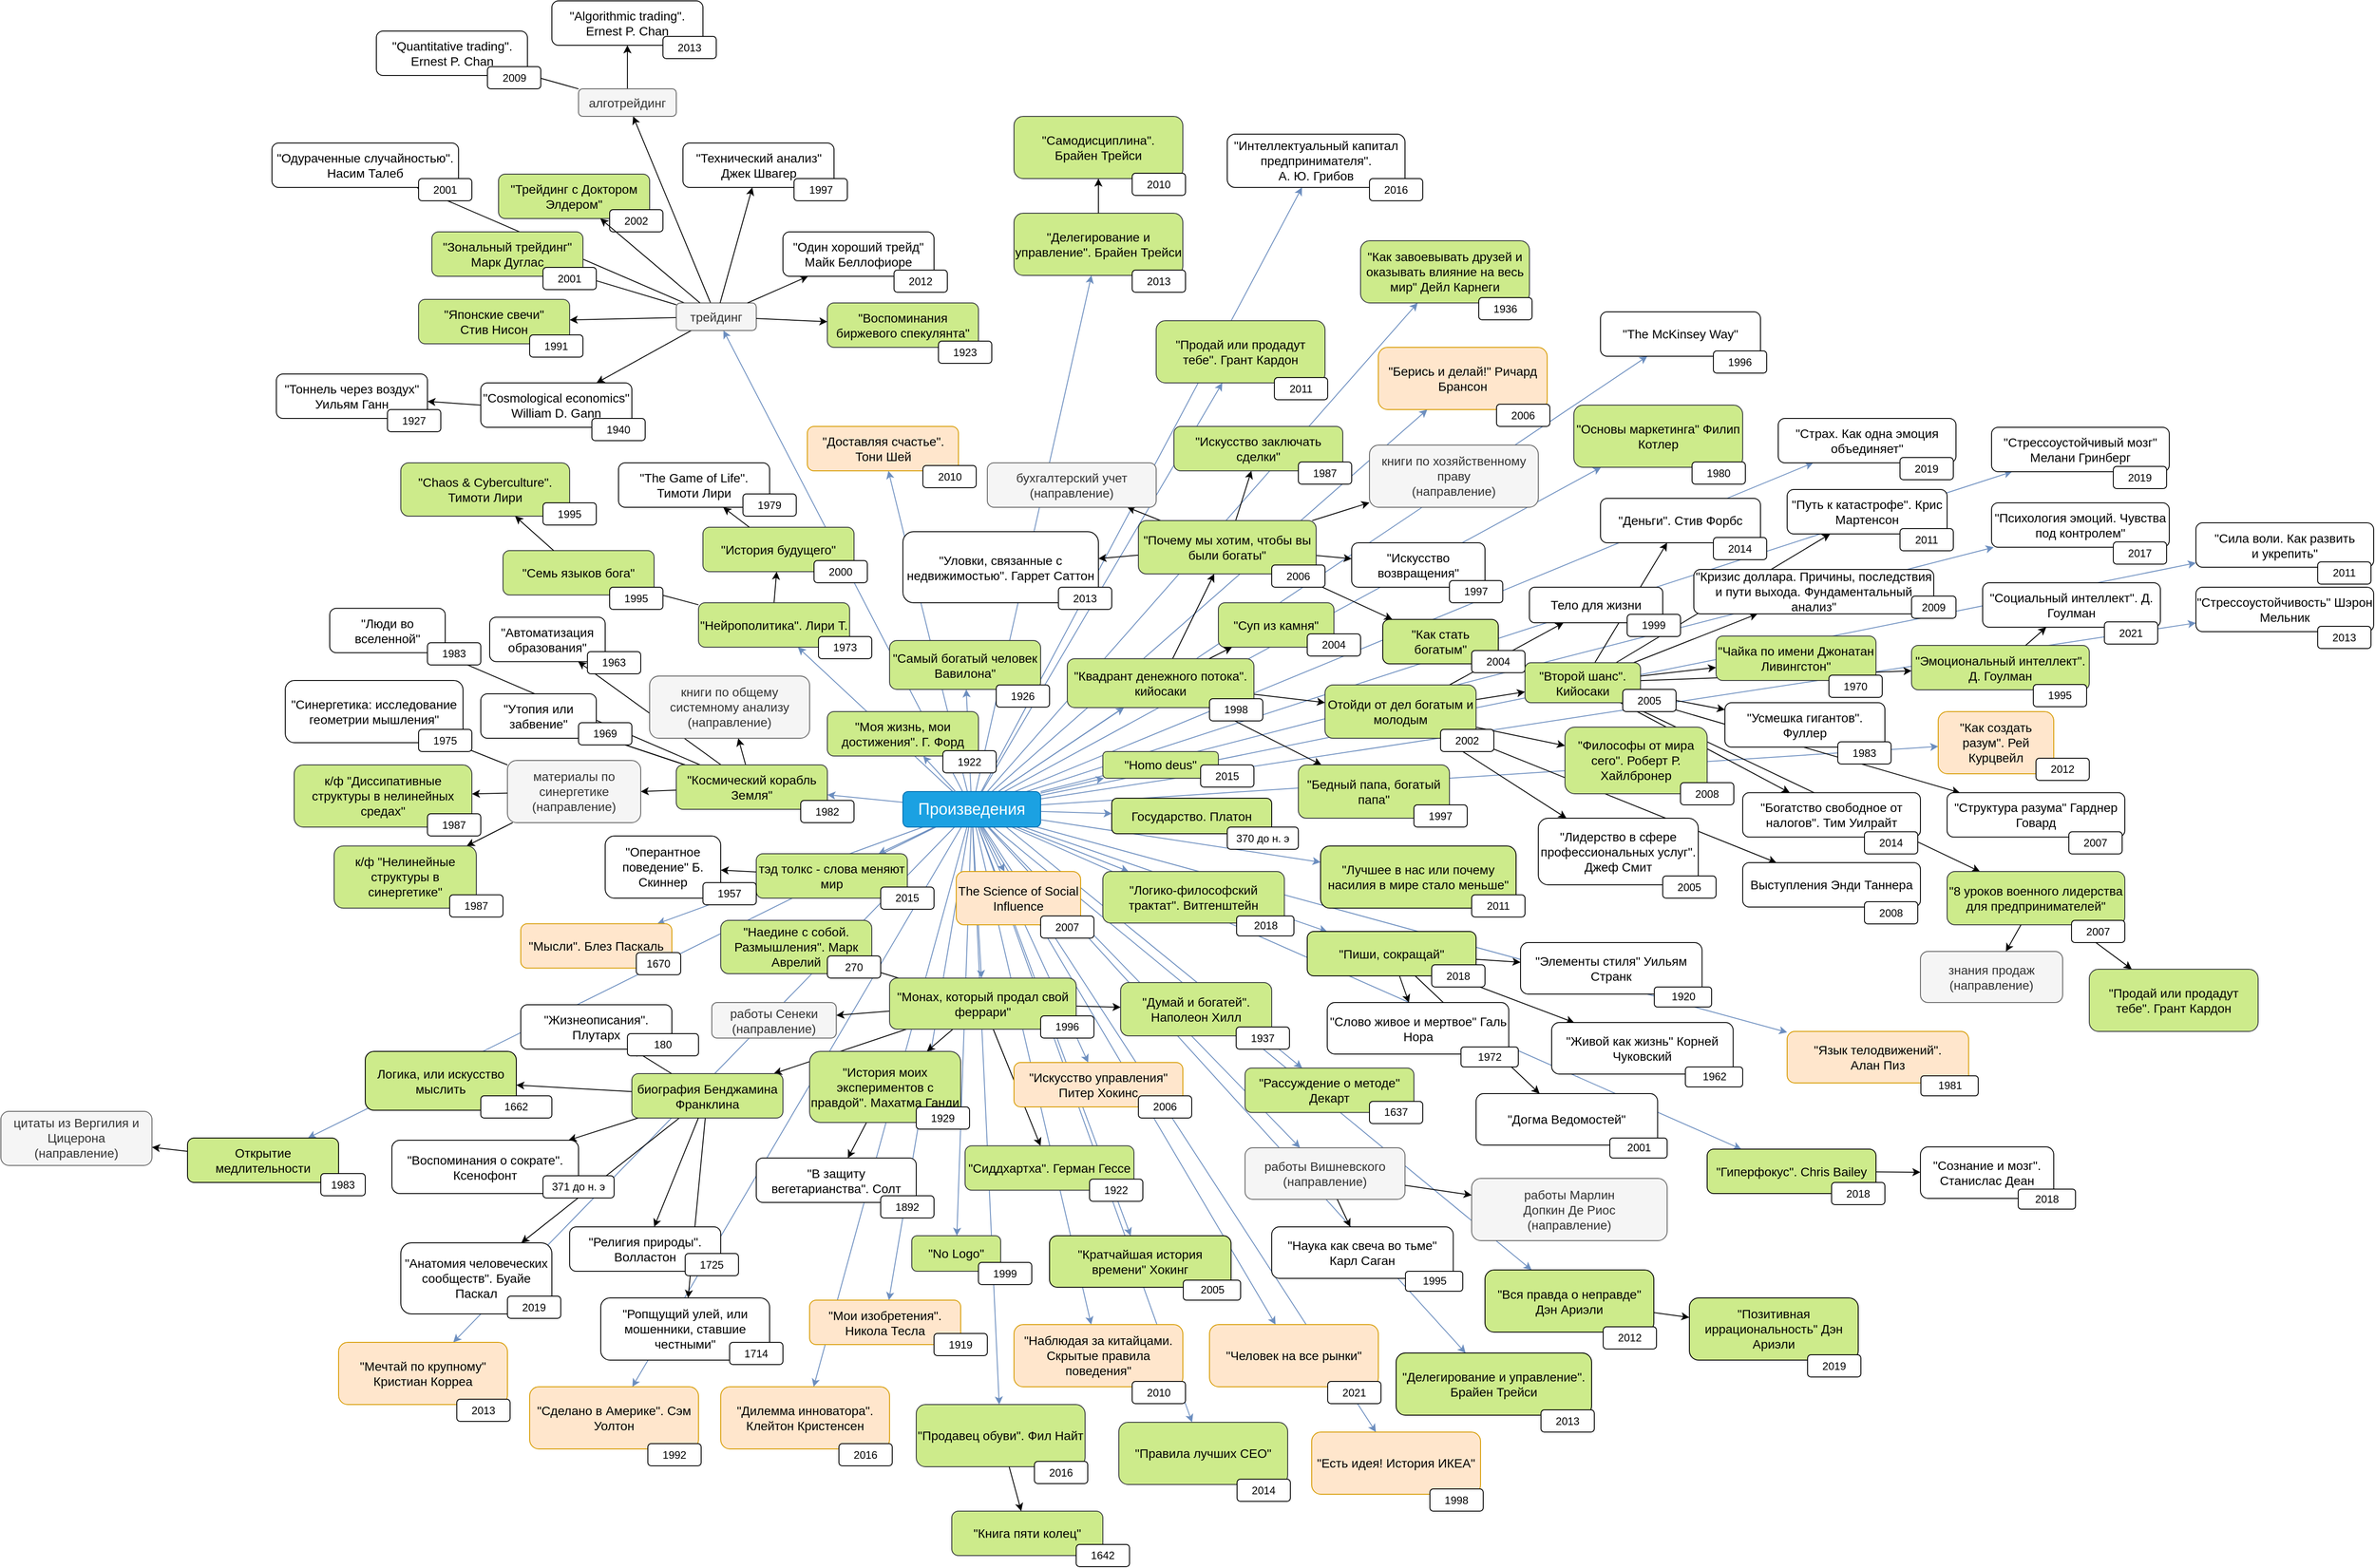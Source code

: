 <mxfile version="14.6.13" type="device"><diagram id="gFQqTj9S9QjI57qX_FN8" name="Page-1"><mxGraphModel dx="1502" dy="1672" grid="1" gridSize="10" guides="1" tooltips="1" connect="1" arrows="1" fold="1" page="1" pageScale="1" pageWidth="1000" pageHeight="1000" math="0" shadow="0"><root><mxCell id="0"/><mxCell id="1" parent="0"/><mxCell id="HOvaQf6yUYxWFvqGRwPJ-27" style="orthogonalLoop=1;jettySize=auto;html=1;strokeColor=#6c8ebf;fillColor=#dae8fc;strokeWidth=1;" edge="1" parent="1" source="RsOFP98a-wZczNKdAfNT-47" target="HOvaQf6yUYxWFvqGRwPJ-24"><mxGeometry relative="1" as="geometry"><mxPoint x="1246.981" y="890" as="sourcePoint"/><mxPoint x="1377.158" y="309" as="targetPoint"/></mxGeometry></mxCell><mxCell id="HOvaQf6yUYxWFvqGRwPJ-16" style="edgeStyle=none;rounded=0;orthogonalLoop=1;jettySize=auto;html=1;" edge="1" parent="1" source="HOvaQf6yUYxWFvqGRwPJ-15" target="HOvaQf6yUYxWFvqGRwPJ-13"><mxGeometry relative="1" as="geometry"/></mxCell><mxCell id="HOvaQf6yUYxWFvqGRwPJ-6" style="orthogonalLoop=1;jettySize=auto;html=1;strokeColor=#6c8ebf;fillColor=#dae8fc;strokeWidth=1;" edge="1" parent="1" source="RsOFP98a-wZczNKdAfNT-47" target="HOvaQf6yUYxWFvqGRwPJ-2"><mxGeometry relative="1" as="geometry"><mxPoint x="1320" y="912.348" as="sourcePoint"/><mxPoint x="1400" y="914.773" as="targetPoint"/></mxGeometry></mxCell><mxCell id="Y14NpZWbVYpAQ7IEgKy--3" style="rounded=0;orthogonalLoop=1;jettySize=auto;html=1;" parent="1" source="tB49qgXk785BnZ7Lmxhy-1" target="FyU_9MYmu1Jh1yO-Xfc4-14" edge="1"><mxGeometry relative="1" as="geometry"/></mxCell><mxCell id="aO-gifKziL9YiZISCLc2-5" style="orthogonalLoop=1;jettySize=auto;html=1;strokeColor=#6c8ebf;fillColor=#dae8fc;strokeWidth=1;" parent="1" source="RsOFP98a-wZczNKdAfNT-47" target="aO-gifKziL9YiZISCLc2-3" edge="1"><mxGeometry relative="1" as="geometry"><mxPoint x="1246.981" y="890" as="sourcePoint"/><mxPoint x="1377.158" y="309" as="targetPoint"/></mxGeometry></mxCell><mxCell id="nWjuYzotjqNZ7Qua0hlF-4" value="" style="rounded=1;orthogonalLoop=1;jettySize=auto;html=1;fontSize=11;strokeColor=#6c8ebf;fillColor=#dae8fc;strokeWidth=1;" parent="1" source="RsOFP98a-wZczNKdAfNT-47" target="nWjuYzotjqNZ7Qua0hlF-2" edge="1"><mxGeometry relative="1" as="geometry"><mxPoint x="1279.286" y="890" as="sourcePoint"/><mxPoint x="1950.625" y="525" as="targetPoint"/></mxGeometry></mxCell><mxCell id="9zSTBF1xBcPs35yZZVo1-21" style="orthogonalLoop=1;jettySize=auto;html=1;strokeColor=#6c8ebf;fillColor=#dae8fc;strokeWidth=1;" parent="1" source="RsOFP98a-wZczNKdAfNT-47" target="9zSTBF1xBcPs35yZZVo1-19" edge="1"><mxGeometry relative="1" as="geometry"><mxPoint x="1254.248" y="890" as="sourcePoint"/><mxPoint x="1524.442" y="430" as="targetPoint"/></mxGeometry></mxCell><mxCell id="9zSTBF1xBcPs35yZZVo1-15" style="orthogonalLoop=1;jettySize=auto;html=1;strokeColor=#6c8ebf;fillColor=#dae8fc;strokeWidth=1;" parent="1" source="RsOFP98a-wZczNKdAfNT-47" target="9zSTBF1xBcPs35yZZVo1-13" edge="1"><mxGeometry relative="1" as="geometry"><mxPoint x="1320" y="912.348" as="sourcePoint"/><mxPoint x="1400" y="914.773" as="targetPoint"/></mxGeometry></mxCell><mxCell id="ZFBhD2nThf9lycHF0sX4-7" style="rounded=1;orthogonalLoop=1;jettySize=auto;html=1;fontSize=11;strokeColor=#6c8ebf;fillColor=#dae8fc;strokeWidth=1;" parent="1" source="RsOFP98a-wZczNKdAfNT-47" target="ZFBhD2nThf9lycHF0sX4-3" edge="1"><mxGeometry relative="1" as="geometry"><mxPoint x="1256.362" y="930" as="sourcePoint"/><mxPoint x="1720.741" y="1600" as="targetPoint"/></mxGeometry></mxCell><mxCell id="wMTSX7TPlGTdCGAvRJ2a-14" style="orthogonalLoop=1;jettySize=auto;html=1;" parent="1" source="wMTSX7TPlGTdCGAvRJ2a-8" target="wMTSX7TPlGTdCGAvRJ2a-12" edge="1"><mxGeometry relative="1" as="geometry"><mxPoint x="935" y="462" as="sourcePoint"/><mxPoint x="828.333" y="430" as="targetPoint"/></mxGeometry></mxCell><mxCell id="wMTSX7TPlGTdCGAvRJ2a-10" style="orthogonalLoop=1;jettySize=auto;html=1;" parent="1" source="wMTSX7TPlGTdCGAvRJ2a-8" target="wMTSX7TPlGTdCGAvRJ2a-4" edge="1"><mxGeometry relative="1" as="geometry"><mxPoint x="772" y="618.75" as="sourcePoint"/><mxPoint x="728.6" y="580" as="targetPoint"/></mxGeometry></mxCell><mxCell id="wMTSX7TPlGTdCGAvRJ2a-5" style="orthogonalLoop=1;jettySize=auto;html=1;strokeColor=#6c8ebf;fillColor=#dae8fc;strokeWidth=1;" parent="1" source="RsOFP98a-wZczNKdAfNT-47" target="wMTSX7TPlGTdCGAvRJ2a-8" edge="1"><mxGeometry relative="1" as="geometry"><mxPoint x="1237.574" y="890" as="sourcePoint"/><mxPoint x="1148.658" y="529" as="targetPoint"/></mxGeometry></mxCell><mxCell id="hwRI6XJlKgeZOXECYZcN-6" style="edgeStyle=none;shape=connector;rounded=1;orthogonalLoop=1;jettySize=auto;html=1;labelBackgroundColor=#ffffff;fontFamily=Helvetica;fontSize=11;fontColor=#000000;endArrow=classic;strokeColor=#000000;" parent="1" source="31Xx-qMsKH4X4Rx2XjnZ-43" target="hwRI6XJlKgeZOXECYZcN-3" edge="1"><mxGeometry relative="1" as="geometry"><mxPoint x="1730" y="1333.255" as="sourcePoint"/><mxPoint x="1805" y="1344.3" as="targetPoint"/></mxGeometry></mxCell><mxCell id="nATxKmzf6BtQvCfUr36B-5" style="rounded=1;orthogonalLoop=1;jettySize=auto;html=1;fontSize=11;strokeColor=#6c8ebf;fillColor=#dae8fc;strokeWidth=1;" parent="1" source="RsOFP98a-wZczNKdAfNT-47" target="nATxKmzf6BtQvCfUr36B-3" edge="1"><mxGeometry relative="1" as="geometry"><mxPoint x="1254.289" y="930" as="sourcePoint"/><mxPoint x="1584.37" y="1490" as="targetPoint"/></mxGeometry></mxCell><mxCell id="enLq7b-c_litIEcMcn0s-9" style="orthogonalLoop=1;jettySize=auto;html=1;strokeColor=#6c8ebf;fillColor=#dae8fc;strokeWidth=1;" parent="1" source="RsOFP98a-wZczNKdAfNT-47" target="enLq7b-c_litIEcMcn0s-6" edge="1"><mxGeometry relative="1" as="geometry"><mxPoint x="1237.574" y="890" as="sourcePoint"/><mxPoint x="1148.658" y="529" as="targetPoint"/></mxGeometry></mxCell><mxCell id="SkOuhZz7W8Dh3s9xq-EC-6" style="orthogonalLoop=1;jettySize=auto;html=1;" parent="1" source="_hCI-wKqTH-qusD7r400-21" target="31Xx-qMsKH4X4Rx2XjnZ-69" edge="1"><mxGeometry relative="1" as="geometry"><mxPoint x="1977.32" y="790" as="sourcePoint"/><mxPoint x="2376.907" y="980" as="targetPoint"/></mxGeometry></mxCell><mxCell id="hvNdaiBAutXoqobx4dG9-4" style="orthogonalLoop=1;jettySize=auto;html=1;fillColor=#dae8fc;strokeColor=#6c8ebf;strokeWidth=1;" parent="1" source="RsOFP98a-wZczNKdAfNT-47" target="hvNdaiBAutXoqobx4dG9-2" edge="1"><mxGeometry relative="1" as="geometry"><mxPoint x="1170.556" y="930" as="sourcePoint"/><mxPoint x="660" y="1071.931" as="targetPoint"/></mxGeometry></mxCell><mxCell id="zYDKx4PykuvDN0_hsxEK-4" style="orthogonalLoop=1;jettySize=auto;html=1;fillColor=#dae8fc;strokeColor=#6c8ebf;strokeWidth=1;" parent="1" source="RsOFP98a-wZczNKdAfNT-47" target="zYDKx4PykuvDN0_hsxEK-2" edge="1"><mxGeometry relative="1" as="geometry"><mxPoint x="1165" y="902.172" as="sourcePoint"/><mxPoint x="1080" y="893.586" as="targetPoint"/></mxGeometry></mxCell><mxCell id="yH5rw5O3tdyiB3K_Kici-9" value="" style="rounded=1;orthogonalLoop=1;jettySize=auto;html=1;fontSize=11;strokeColor=#6c8ebf;fillColor=#dae8fc;strokeWidth=1;" parent="1" source="RsOFP98a-wZczNKdAfNT-47" target="yH5rw5O3tdyiB3K_Kici-7" edge="1"><mxGeometry relative="1" as="geometry"><mxPoint x="1304.105" y="890" as="sourcePoint"/><mxPoint x="2412.994" y="530" as="targetPoint"/></mxGeometry></mxCell><mxCell id="yH5rw5O3tdyiB3K_Kici-4" value="" style="rounded=1;orthogonalLoop=1;jettySize=auto;html=1;fontSize=11;strokeColor=#6c8ebf;fillColor=#dae8fc;strokeWidth=1;" parent="1" source="RsOFP98a-wZczNKdAfNT-47" target="yH5rw5O3tdyiB3K_Kici-2" edge="1"><mxGeometry relative="1" as="geometry"><mxPoint x="1320" y="890.12" as="sourcePoint"/><mxPoint x="2392.539" y="615" as="targetPoint"/></mxGeometry></mxCell><mxCell id="l2uxk4pcmpk9MyoWbjjn-12" value="" style="rounded=1;orthogonalLoop=1;jettySize=auto;html=1;fontSize=11;strokeColor=#6c8ebf;fillColor=#dae8fc;strokeWidth=1;" parent="1" source="RsOFP98a-wZczNKdAfNT-47" target="l2uxk4pcmpk9MyoWbjjn-10" edge="1"><mxGeometry relative="1" as="geometry"><mxPoint x="1320" y="893.104" as="sourcePoint"/><mxPoint x="2530" y="629.302" as="targetPoint"/></mxGeometry></mxCell><mxCell id="l2uxk4pcmpk9MyoWbjjn-8" value="" style="rounded=1;orthogonalLoop=1;jettySize=auto;html=1;fontSize=11;strokeColor=#6c8ebf;fillColor=#dae8fc;strokeWidth=1;" parent="1" source="RsOFP98a-wZczNKdAfNT-47" target="l2uxk4pcmpk9MyoWbjjn-6" edge="1"><mxGeometry relative="1" as="geometry"><mxPoint x="1320" y="898.198" as="sourcePoint"/><mxPoint x="2620" y="700.228" as="targetPoint"/></mxGeometry></mxCell><mxCell id="l2uxk4pcmpk9MyoWbjjn-4" value="" style="rounded=1;orthogonalLoop=1;jettySize=auto;html=1;fontSize=11;strokeColor=#6c8ebf;fillColor=#dae8fc;strokeWidth=1;" parent="1" source="RsOFP98a-wZczNKdAfNT-47" target="l2uxk4pcmpk9MyoWbjjn-2" edge="1"><mxGeometry relative="1" as="geometry"><mxPoint x="1279.286" y="890" as="sourcePoint"/><mxPoint x="1950.625" y="525" as="targetPoint"/></mxGeometry></mxCell><mxCell id="31Xx-qMsKH4X4Rx2XjnZ-66" style="rounded=1;orthogonalLoop=1;jettySize=auto;html=1;strokeColor=#6c8ebf;fillColor=#dae8fc;strokeWidth=1;" parent="1" source="RsOFP98a-wZczNKdAfNT-47" target="31Xx-qMsKH4X4Rx2XjnZ-64" edge="1"><mxGeometry relative="1" as="geometry"><mxPoint x="1230.748" y="930" as="sourcePoint"/><mxPoint x="860.566" y="1560" as="targetPoint"/></mxGeometry></mxCell><mxCell id="31Xx-qMsKH4X4Rx2XjnZ-60" style="rounded=1;orthogonalLoop=1;jettySize=auto;html=1;strokeColor=#6c8ebf;fillColor=#dae8fc;strokeWidth=1;" parent="1" source="RsOFP98a-wZczNKdAfNT-47" target="31Xx-qMsKH4X4Rx2XjnZ-58" edge="1"><mxGeometry relative="1" as="geometry"><mxPoint x="1243.422" y="930" as="sourcePoint"/><mxPoint x="1273.387" y="1580" as="targetPoint"/></mxGeometry></mxCell><mxCell id="31Xx-qMsKH4X4Rx2XjnZ-55" value="" style="rounded=1;orthogonalLoop=1;jettySize=auto;html=1;fontSize=11;strokeColor=#6c8ebf;fillColor=#dae8fc;strokeWidth=1;" parent="1" source="RsOFP98a-wZczNKdAfNT-47" target="31Xx-qMsKH4X4Rx2XjnZ-53" edge="1"><mxGeometry relative="1" as="geometry"><mxPoint x="1279.286" y="890" as="sourcePoint"/><mxPoint x="1950.625" y="525" as="targetPoint"/></mxGeometry></mxCell><mxCell id="31Xx-qMsKH4X4Rx2XjnZ-50" value="" style="rounded=1;orthogonalLoop=1;jettySize=auto;html=1;fontSize=11;strokeColor=#6c8ebf;fillColor=#dae8fc;strokeWidth=1;" parent="1" source="RsOFP98a-wZczNKdAfNT-47" target="31Xx-qMsKH4X4Rx2XjnZ-48" edge="1"><mxGeometry relative="1" as="geometry"><mxPoint x="1272.43" y="890" as="sourcePoint"/><mxPoint x="1413.847" y="795.5" as="targetPoint"/></mxGeometry></mxCell><mxCell id="31Xx-qMsKH4X4Rx2XjnZ-45" style="rounded=1;orthogonalLoop=1;jettySize=auto;html=1;fontSize=11;strokeColor=#6c8ebf;fillColor=#dae8fc;strokeWidth=1;" parent="1" source="RsOFP98a-wZczNKdAfNT-47" target="31Xx-qMsKH4X4Rx2XjnZ-43" edge="1"><mxGeometry relative="1" as="geometry"><mxPoint x="1254.289" y="930" as="sourcePoint"/><mxPoint x="1584.37" y="1490" as="targetPoint"/></mxGeometry></mxCell><mxCell id="31Xx-qMsKH4X4Rx2XjnZ-38" style="rounded=1;orthogonalLoop=1;jettySize=auto;html=1;strokeColor=#6c8ebf;fillColor=#dae8fc;strokeWidth=1;" parent="1" source="RsOFP98a-wZczNKdAfNT-47" target="31Xx-qMsKH4X4Rx2XjnZ-36" edge="1"><mxGeometry relative="1" as="geometry"><mxPoint x="1237.026" y="930" as="sourcePoint"/><mxPoint x="1064.58" y="1560" as="targetPoint"/></mxGeometry></mxCell><mxCell id="31Xx-qMsKH4X4Rx2XjnZ-33" style="orthogonalLoop=1;jettySize=auto;html=1;fillColor=#dae8fc;strokeColor=#6c8ebf;strokeWidth=1;" parent="1" source="RsOFP98a-wZczNKdAfNT-47" target="31Xx-qMsKH4X4Rx2XjnZ-28" edge="1"><mxGeometry relative="1" as="geometry"><mxPoint x="1165" y="902.172" as="sourcePoint"/><mxPoint x="1080" y="893.586" as="targetPoint"/></mxGeometry></mxCell><mxCell id="31Xx-qMsKH4X4Rx2XjnZ-25" style="rounded=1;orthogonalLoop=1;jettySize=auto;html=1;strokeColor=#6c8ebf;fillColor=#dae8fc;strokeWidth=1;" parent="1" source="RsOFP98a-wZczNKdAfNT-47" target="31Xx-qMsKH4X4Rx2XjnZ-23" edge="1"><mxGeometry relative="1" as="geometry"><mxPoint x="1239.123" y="930" as="sourcePoint"/><mxPoint x="1149.221" y="1462.5" as="targetPoint"/></mxGeometry></mxCell><mxCell id="31Xx-qMsKH4X4Rx2XjnZ-19" style="rounded=1;orthogonalLoop=1;jettySize=auto;html=1;strokeColor=#6c8ebf;fillColor=#dae8fc;strokeWidth=1;" parent="1" source="RsOFP98a-wZczNKdAfNT-47" target="31Xx-qMsKH4X4Rx2XjnZ-16" edge="1"><mxGeometry relative="1" as="geometry"><mxPoint x="1241.8" y="930" as="sourcePoint"/><mxPoint x="1225.7" y="1390" as="targetPoint"/></mxGeometry></mxCell><mxCell id="31Xx-qMsKH4X4Rx2XjnZ-14" style="rounded=1;orthogonalLoop=1;jettySize=auto;html=1;strokeColor=#6c8ebf;fillColor=#dae8fc;strokeWidth=1;" parent="1" source="RsOFP98a-wZczNKdAfNT-47" target="31Xx-qMsKH4X4Rx2XjnZ-12" edge="1"><mxGeometry relative="1" as="geometry"><mxPoint x="1241.8" y="930" as="sourcePoint"/><mxPoint x="1225.7" y="1390" as="targetPoint"/></mxGeometry></mxCell><mxCell id="31Xx-qMsKH4X4Rx2XjnZ-8" style="rounded=1;orthogonalLoop=1;jettySize=auto;html=1;fontSize=11;strokeColor=#6c8ebf;fillColor=#dae8fc;strokeWidth=1;" parent="1" source="RsOFP98a-wZczNKdAfNT-47" target="31Xx-qMsKH4X4Rx2XjnZ-6" edge="1"><mxGeometry relative="1" as="geometry"><mxPoint x="1247.516" y="930" as="sourcePoint"/><mxPoint x="1386.221" y="1483" as="targetPoint"/></mxGeometry></mxCell><mxCell id="pnwwbckA5jxVhMsNkGov-80" style="rounded=1;orthogonalLoop=1;jettySize=auto;html=1;strokeColor=#6c8ebf;fillColor=#dae8fc;strokeWidth=1;" parent="1" source="RsOFP98a-wZczNKdAfNT-47" target="9TvSdvk3E5GPOlqkx3RB-13" edge="1"><mxGeometry relative="1" as="geometry"><mxPoint x="980" y="1450" as="sourcePoint"/><mxPoint x="902.246" y="1380" as="targetPoint"/></mxGeometry></mxCell><mxCell id="KyB1wKagL7utWyiWBppH-5" style="rounded=1;orthogonalLoop=1;jettySize=auto;html=1;fontSize=11;strokeColor=#6c8ebf;fillColor=#dae8fc;strokeWidth=1;" parent="1" source="RsOFP98a-wZczNKdAfNT-47" target="KyB1wKagL7utWyiWBppH-3" edge="1"><mxGeometry relative="1" as="geometry"><mxPoint x="1243.643" y="930" as="sourcePoint"/><mxPoint x="1253.357" y="1100" as="targetPoint"/></mxGeometry></mxCell><mxCell id="7oaHPai1JbAgvdwFECQF-8" style="edgeStyle=none;shape=connector;rounded=1;orthogonalLoop=1;jettySize=auto;html=1;labelBackgroundColor=default;fontFamily=Helvetica;fontSize=11;fontColor=default;endArrow=classic;strokeColor=#6c8ebf;fillColor=#dae8fc;strokeWidth=1;" parent="1" source="RsOFP98a-wZczNKdAfNT-47" target="7oaHPai1JbAgvdwFECQF-9" edge="1"><mxGeometry relative="1" as="geometry"><mxPoint x="1249.951" y="930" as="sourcePoint"/><mxPoint x="1614.435" y="1300" as="targetPoint"/></mxGeometry></mxCell><mxCell id="7oaHPai1JbAgvdwFECQF-4" style="edgeStyle=none;shape=connector;rounded=1;orthogonalLoop=1;jettySize=auto;html=1;labelBackgroundColor=default;fontFamily=Helvetica;fontSize=11;fontColor=default;endArrow=classic;strokeColor=#6c8ebf;fillColor=#dae8fc;strokeWidth=1;" parent="1" source="RsOFP98a-wZczNKdAfNT-47" target="7oaHPai1JbAgvdwFECQF-2" edge="1"><mxGeometry relative="1" as="geometry"><mxPoint x="1281.25" y="930" as="sourcePoint"/><mxPoint x="1457.93" y="1188.75" as="targetPoint"/></mxGeometry></mxCell><mxCell id="UOSPbNd38purDqlrOx0x-4" style="orthogonalLoop=1;jettySize=auto;html=1;" parent="1" source="FyU_9MYmu1Jh1yO-Xfc4-6" target="UOSPbNd38purDqlrOx0x-2" edge="1"><mxGeometry relative="1" as="geometry"><mxPoint x="1943.562" y="745" as="sourcePoint"/><mxPoint x="2024.932" y="610" as="targetPoint"/></mxGeometry></mxCell><mxCell id="VPud3m4QUuQE5rzuyN6K-8" style="orthogonalLoop=1;jettySize=auto;html=1;strokeColor=#6c8ebf;fillColor=#dae8fc;strokeWidth=1;" parent="1" source="RsOFP98a-wZczNKdAfNT-47" target="VPud3m4QUuQE5rzuyN6K-6" edge="1"><mxGeometry relative="1" as="geometry"><mxPoint x="1221.054" y="890" as="sourcePoint"/><mxPoint x="1046.807" y="727.5" as="targetPoint"/></mxGeometry></mxCell><mxCell id="_hCI-wKqTH-qusD7r400-23" style="orthogonalLoop=1;jettySize=auto;html=1;" parent="1" source="FyU_9MYmu1Jh1yO-Xfc4-6" target="_hCI-wKqTH-qusD7r400-21" edge="1"><mxGeometry relative="1" as="geometry"><mxPoint x="1799.615" y="830" as="sourcePoint"/><mxPoint x="2147.821" y="970" as="targetPoint"/></mxGeometry></mxCell><mxCell id="_hCI-wKqTH-qusD7r400-19" style="edgeStyle=none;shape=connector;rounded=1;orthogonalLoop=1;jettySize=auto;html=1;labelBackgroundColor=#ffffff;fontFamily=Helvetica;fontSize=11;fontColor=#000000;endArrow=classic;strokeColor=#000000;" parent="1" source="FyU_9MYmu1Jh1yO-Xfc4-6" target="_hCI-wKqTH-qusD7r400-14" edge="1"><mxGeometry relative="1" as="geometry"><mxPoint x="1995" y="769.92" as="sourcePoint"/><mxPoint x="2310" y="781.649" as="targetPoint"/></mxGeometry></mxCell><mxCell id="_hCI-wKqTH-qusD7r400-12" style="edgeStyle=none;shape=connector;rounded=1;orthogonalLoop=1;jettySize=auto;html=1;labelBackgroundColor=#ffffff;fontFamily=Helvetica;fontSize=11;fontColor=#000000;endArrow=classic;strokeColor=#000000;" parent="1" source="FyU_9MYmu1Jh1yO-Xfc4-6" target="_hCI-wKqTH-qusD7r400-10" edge="1"><mxGeometry relative="1" as="geometry"><mxPoint x="1979.245" y="790" as="sourcePoint"/><mxPoint x="2165.283" y="875" as="targetPoint"/></mxGeometry></mxCell><mxCell id="_hCI-wKqTH-qusD7r400-8" style="edgeStyle=none;shape=connector;rounded=1;orthogonalLoop=1;jettySize=auto;html=1;labelBackgroundColor=default;fontFamily=Helvetica;fontSize=11;fontColor=default;endArrow=classic;strokeColor=#6c8ebf;fillColor=#dae8fc;strokeWidth=1;" parent="1" source="RsOFP98a-wZczNKdAfNT-47" target="_hCI-wKqTH-qusD7r400-6" edge="1"><mxGeometry relative="1" as="geometry"><mxPoint x="1257.67" y="930" as="sourcePoint"/><mxPoint x="1532.628" y="1292.5" as="targetPoint"/></mxGeometry></mxCell><mxCell id="eRWgpKovWUvQIof7ADLE-18" style="edgeStyle=none;shape=connector;rounded=1;orthogonalLoop=1;jettySize=auto;html=1;labelBackgroundColor=#ffffff;fontFamily=Helvetica;fontSize=11;fontColor=#000000;endArrow=classic;strokeColor=#000000;" parent="1" source="FyU_9MYmu1Jh1yO-Xfc4-2" target="eRWgpKovWUvQIof7ADLE-16" edge="1"><mxGeometry relative="1" as="geometry"><mxPoint x="1723.817" y="1097.5" as="sourcePoint"/><mxPoint x="1734.397" y="1127.5" as="targetPoint"/></mxGeometry></mxCell><mxCell id="eRWgpKovWUvQIof7ADLE-14" style="edgeStyle=none;shape=connector;rounded=1;orthogonalLoop=1;jettySize=auto;html=1;labelBackgroundColor=#ffffff;fontFamily=Helvetica;fontSize=11;fontColor=#000000;endArrow=classic;strokeColor=#000000;" parent="1" source="FyU_9MYmu1Jh1yO-Xfc4-2" target="eRWgpKovWUvQIof7ADLE-12" edge="1"><mxGeometry relative="1" as="geometry"><mxPoint x="1723.817" y="1097.5" as="sourcePoint"/><mxPoint x="1734.397" y="1127.5" as="targetPoint"/></mxGeometry></mxCell><mxCell id="eRWgpKovWUvQIof7ADLE-10" style="edgeStyle=none;shape=connector;rounded=1;orthogonalLoop=1;jettySize=auto;html=1;labelBackgroundColor=#ffffff;fontFamily=Helvetica;fontSize=11;fontColor=#000000;endArrow=classic;strokeColor=#000000;" parent="1" source="FyU_9MYmu1Jh1yO-Xfc4-2" target="eRWgpKovWUvQIof7ADLE-8" edge="1"><mxGeometry relative="1" as="geometry"><mxPoint x="1723.817" y="1097.5" as="sourcePoint"/><mxPoint x="1734.397" y="1127.5" as="targetPoint"/></mxGeometry></mxCell><mxCell id="eRWgpKovWUvQIof7ADLE-1" style="orthogonalLoop=1;jettySize=auto;html=1;" parent="1" source="FyU_9MYmu1Jh1yO-Xfc4-6" target="s26Afz5XdEESrJ8MG8HM-3" edge="1"><mxGeometry relative="1" as="geometry"><mxPoint x="1780" y="770" as="sourcePoint"/><mxPoint x="1908.333" y="700" as="targetPoint"/></mxGeometry></mxCell><mxCell id="s26Afz5XdEESrJ8MG8HM-12" style="orthogonalLoop=1;jettySize=auto;html=1;" parent="1" source="VWxjFS_z5K5VY_h7uVj0-5" target="s26Afz5XdEESrJ8MG8HM-10" edge="1"><mxGeometry relative="1" as="geometry"><mxPoint x="1771.667" y="830" as="sourcePoint"/><mxPoint x="1911.667" y="920" as="targetPoint"/></mxGeometry></mxCell><mxCell id="s26Afz5XdEESrJ8MG8HM-8" style="edgeStyle=none;shape=connector;rounded=1;orthogonalLoop=1;jettySize=auto;html=1;labelBackgroundColor=#ffffff;fontFamily=Helvetica;fontSize=11;fontColor=#000000;endArrow=classic;strokeColor=#000000;" parent="1" source="FyU_9MYmu1Jh1yO-Xfc4-6" target="s26Afz5XdEESrJ8MG8HM-6" edge="1"><mxGeometry relative="1" as="geometry"><mxPoint x="1995" y="779.85" as="sourcePoint"/><mxPoint x="2090" y="797.9" as="targetPoint"/></mxGeometry></mxCell><mxCell id="yeUZzji5SCjtuLvzpn78-7" style="edgeStyle=none;shape=connector;rounded=1;orthogonalLoop=1;jettySize=auto;html=1;labelBackgroundColor=#ffffff;fontFamily=Helvetica;fontSize=11;fontColor=#000000;endArrow=classic;strokeColor=#000000;" parent="1" source="FyU_9MYmu1Jh1yO-Xfc4-6" target="yeUZzji5SCjtuLvzpn78-2" edge="1"><mxGeometry relative="1" as="geometry"/></mxCell><mxCell id="lgdNcTlRZ70p7qupT05S-9" style="edgeStyle=none;shape=connector;rounded=1;orthogonalLoop=1;jettySize=auto;html=1;labelBackgroundColor=#ffffff;fontFamily=Helvetica;fontSize=11;fontColor=#000000;endArrow=classic;strokeColor=#000000;" parent="1" source="FyU_9MYmu1Jh1yO-Xfc4-6" target="lgdNcTlRZ70p7qupT05S-7" edge="1"><mxGeometry relative="1" as="geometry"/></mxCell><mxCell id="FyU_9MYmu1Jh1yO-Xfc4-31" style="edgeStyle=none;shape=connector;rounded=1;orthogonalLoop=1;jettySize=auto;html=1;labelBackgroundColor=#ffffff;fontFamily=Helvetica;fontSize=11;fontColor=#000000;endArrow=classic;strokeColor=#000000;" parent="1" source="tB49qgXk785BnZ7Lmxhy-1" target="FyU_9MYmu1Jh1yO-Xfc4-29" edge="1"><mxGeometry relative="1" as="geometry"/></mxCell><mxCell id="FyU_9MYmu1Jh1yO-Xfc4-20" style="edgeStyle=none;shape=connector;rounded=1;orthogonalLoop=1;jettySize=auto;html=1;exitX=0.75;exitY=1;exitDx=0;exitDy=0;labelBackgroundColor=default;fontFamily=Helvetica;fontSize=11;fontColor=default;endArrow=classic;strokeColor=#6c8ebf;fillColor=#dae8fc;strokeWidth=1;" parent="1" source="RsOFP98a-wZczNKdAfNT-47" target="FyU_9MYmu1Jh1yO-Xfc4-18" edge="1"><mxGeometry relative="1" as="geometry"/></mxCell><mxCell id="FyU_9MYmu1Jh1yO-Xfc4-16" style="edgeStyle=none;shape=connector;rounded=0;orthogonalLoop=1;jettySize=auto;html=1;labelBackgroundColor=default;fontFamily=Helvetica;fontSize=11;fontColor=default;endArrow=classic;strokeColor=default;" parent="1" source="tB49qgXk785BnZ7Lmxhy-1" target="FyU_9MYmu1Jh1yO-Xfc4-14" edge="1"><mxGeometry relative="1" as="geometry"/></mxCell><mxCell id="FyU_9MYmu1Jh1yO-Xfc4-12" style="edgeStyle=none;shape=connector;rounded=1;orthogonalLoop=1;jettySize=auto;html=1;labelBackgroundColor=#ffffff;fontFamily=Helvetica;fontSize=11;fontColor=#000000;endArrow=classic;strokeColor=#000000;" parent="1" source="tB49qgXk785BnZ7Lmxhy-1" target="FyU_9MYmu1Jh1yO-Xfc4-10" edge="1"><mxGeometry relative="1" as="geometry"/></mxCell><mxCell id="BPlIDKTzGk7GvC-xiwXc-2" style="edgeStyle=none;rounded=0;orthogonalLoop=1;jettySize=auto;html=1;" parent="1" source="1-PPLSDRgiZijzcZA0eA-2" target="BPlIDKTzGk7GvC-xiwXc-1" edge="1"><mxGeometry relative="1" as="geometry"><mxPoint x="903.537" y="1257.5" as="sourcePoint"/><mxPoint x="816.463" y="1310" as="targetPoint"/></mxGeometry></mxCell><mxCell id="RsOFP98a-wZczNKdAfNT-42" value="" style="rounded=1;orthogonalLoop=1;jettySize=auto;html=1;fontSize=11;strokeColor=#6c8ebf;fillColor=#dae8fc;strokeWidth=1;" parent="1" source="RsOFP98a-wZczNKdAfNT-47" target="RsOFP98a-wZczNKdAfNT-51" edge="1"><mxGeometry relative="1" as="geometry"/></mxCell><mxCell id="RsOFP98a-wZczNKdAfNT-43" style="rounded=1;orthogonalLoop=1;jettySize=auto;html=1;fontSize=11;strokeColor=#6c8ebf;fillColor=#dae8fc;strokeWidth=1;" parent="1" source="RsOFP98a-wZczNKdAfNT-47" target="RsOFP98a-wZczNKdAfNT-64" edge="1"><mxGeometry relative="1" as="geometry"><mxPoint x="1330" y="1040" as="sourcePoint"/></mxGeometry></mxCell><mxCell id="RsOFP98a-wZczNKdAfNT-44" style="rounded=1;orthogonalLoop=1;jettySize=auto;html=1;fontSize=11;strokeColor=#6c8ebf;fillColor=#dae8fc;strokeWidth=1;" parent="1" source="RsOFP98a-wZczNKdAfNT-47" target="RsOFP98a-wZczNKdAfNT-65" edge="1"><mxGeometry relative="1" as="geometry"/></mxCell><mxCell id="RsOFP98a-wZczNKdAfNT-45" style="orthogonalLoop=1;jettySize=auto;html=1;strokeColor=#6c8ebf;fillColor=#dae8fc;strokeWidth=1;" parent="1" source="RsOFP98a-wZczNKdAfNT-47" target="RsOFP98a-wZczNKdAfNT-76" edge="1"><mxGeometry relative="1" as="geometry"/></mxCell><mxCell id="tB49qgXk785BnZ7Lmxhy-2" style="orthogonalLoop=1;jettySize=auto;html=1;fillColor=#dae8fc;strokeColor=#6c8ebf;strokeWidth=1;" parent="1" source="RsOFP98a-wZczNKdAfNT-47" target="tB49qgXk785BnZ7Lmxhy-1" edge="1"><mxGeometry relative="1" as="geometry"/></mxCell><mxCell id="1-PPLSDRgiZijzcZA0eA-10" style="orthogonalLoop=1;jettySize=auto;html=1;strokeColor=#6c8ebf;fillColor=#dae8fc;strokeWidth=1;" parent="1" source="RsOFP98a-wZczNKdAfNT-47" target="1-PPLSDRgiZijzcZA0eA-9" edge="1"><mxGeometry relative="1" as="geometry"/></mxCell><mxCell id="JOX3mPAxMRdIu2xZWJmV-2" style="orthogonalLoop=1;jettySize=auto;html=1;fillColor=#dae8fc;strokeColor=#6c8ebf;strokeWidth=1;" parent="1" source="RsOFP98a-wZczNKdAfNT-47" target="JOX3mPAxMRdIu2xZWJmV-1" edge="1"><mxGeometry relative="1" as="geometry"/></mxCell><mxCell id="192THwOo5AqlmfsSkR5P-2" style="orthogonalLoop=1;jettySize=auto;html=1;" parent="1" source="JOX3mPAxMRdIu2xZWJmV-1" target="192THwOo5AqlmfsSkR5P-1" edge="1"><mxGeometry relative="1" as="geometry"/></mxCell><mxCell id="192THwOo5AqlmfsSkR5P-4" style="orthogonalLoop=1;jettySize=auto;html=1;strokeColor=#6c8ebf;fillColor=#dae8fc;strokeWidth=1;" parent="1" source="RsOFP98a-wZczNKdAfNT-47" target="192THwOo5AqlmfsSkR5P-3" edge="1"><mxGeometry relative="1" as="geometry"/></mxCell><mxCell id="9TvSdvk3E5GPOlqkx3RB-10" style="edgeStyle=none;rounded=1;orthogonalLoop=1;jettySize=auto;html=1;strokeColor=#6c8ebf;fillColor=#dae8fc;strokeWidth=1;" parent="1" source="RsOFP98a-wZczNKdAfNT-47" target="JJqEq6PQ7TSfpPlxjw48-1" edge="1"><mxGeometry relative="1" as="geometry"/></mxCell><mxCell id="FyU_9MYmu1Jh1yO-Xfc4-4" style="edgeStyle=none;shape=connector;rounded=1;orthogonalLoop=1;jettySize=auto;html=1;labelBackgroundColor=default;fontFamily=Helvetica;fontSize=11;fontColor=default;endArrow=classic;strokeColor=#6c8ebf;fillColor=#dae8fc;strokeWidth=1;" parent="1" source="RsOFP98a-wZczNKdAfNT-47" target="FyU_9MYmu1Jh1yO-Xfc4-2" edge="1"><mxGeometry relative="1" as="geometry"/></mxCell><mxCell id="FyU_9MYmu1Jh1yO-Xfc4-35" style="edgeStyle=none;shape=connector;rounded=1;orthogonalLoop=1;jettySize=auto;html=1;labelBackgroundColor=default;fontFamily=Helvetica;fontSize=11;fontColor=default;endArrow=classic;strokeColor=#6c8ebf;fillColor=#dae8fc;strokeWidth=1;" parent="1" source="RsOFP98a-wZczNKdAfNT-47" target="FyU_9MYmu1Jh1yO-Xfc4-33" edge="1"><mxGeometry relative="1" as="geometry"/></mxCell><mxCell id="RsOFP98a-wZczNKdAfNT-47" value="Произведения" style="whiteSpace=wrap;html=1;fontSize=18;rounded=1;fillColor=#1ba1e2;strokeColor=#006EAF;fontColor=#ffffff;" parent="1" vertex="1"><mxGeometry x="1155" y="880" width="155" height="40" as="geometry"/></mxCell><mxCell id="RsOFP98a-wZczNKdAfNT-48" style="rounded=0;orthogonalLoop=1;jettySize=auto;html=1;fontSize=14;" parent="1" source="RsOFP98a-wZczNKdAfNT-51" target="RsOFP98a-wZczNKdAfNT-59" edge="1"><mxGeometry relative="1" as="geometry"/></mxCell><mxCell id="RsOFP98a-wZczNKdAfNT-50" style="orthogonalLoop=1;jettySize=auto;html=1;" parent="1" source="RsOFP98a-wZczNKdAfNT-51" target="RsOFP98a-wZczNKdAfNT-71" edge="1"><mxGeometry relative="1" as="geometry"/></mxCell><mxCell id="RsOFP98a-wZczNKdAfNT-52" style="orthogonalLoop=1;jettySize=auto;html=1;" parent="1" source="RsOFP98a-wZczNKdAfNT-59" target="RsOFP98a-wZczNKdAfNT-66" edge="1"><mxGeometry relative="1" as="geometry"/></mxCell><mxCell id="RsOFP98a-wZczNKdAfNT-53" style="orthogonalLoop=1;jettySize=auto;html=1;startArrow=none;" parent="1" source="pnwwbckA5jxVhMsNkGov-37" target="RsOFP98a-wZczNKdAfNT-67" edge="1"><mxGeometry relative="1" as="geometry"/></mxCell><mxCell id="RsOFP98a-wZczNKdAfNT-55" style="orthogonalLoop=1;jettySize=auto;html=1;" parent="1" source="RsOFP98a-wZczNKdAfNT-59" target="RsOFP98a-wZczNKdAfNT-69" edge="1"><mxGeometry relative="1" as="geometry"/></mxCell><mxCell id="RsOFP98a-wZczNKdAfNT-57" style="orthogonalLoop=1;jettySize=auto;html=1;" parent="1" source="RsOFP98a-wZczNKdAfNT-59" target="RsOFP98a-wZczNKdAfNT-79" edge="1"><mxGeometry relative="1" as="geometry"/></mxCell><mxCell id="RsOFP98a-wZczNKdAfNT-58" style="orthogonalLoop=1;jettySize=auto;html=1;" parent="1" source="RsOFP98a-wZczNKdAfNT-59" target="RsOFP98a-wZczNKdAfNT-78" edge="1"><mxGeometry relative="1" as="geometry"/></mxCell><mxCell id="RsOFP98a-wZczNKdAfNT-60" style="orthogonalLoop=1;jettySize=auto;html=1;" parent="1" source="RsOFP98a-wZczNKdAfNT-64" target="RsOFP98a-wZczNKdAfNT-74" edge="1"><mxGeometry relative="1" as="geometry"/></mxCell><mxCell id="RsOFP98a-wZczNKdAfNT-61" style="orthogonalLoop=1;jettySize=auto;html=1;" parent="1" source="RsOFP98a-wZczNKdAfNT-64" target="RsOFP98a-wZczNKdAfNT-75" edge="1"><mxGeometry relative="1" as="geometry"/></mxCell><mxCell id="RsOFP98a-wZczNKdAfNT-62" style="orthogonalLoop=1;jettySize=auto;html=1;" parent="1" source="RsOFP98a-wZczNKdAfNT-64" target="RsOFP98a-wZczNKdAfNT-73" edge="1"><mxGeometry relative="1" as="geometry"/></mxCell><mxCell id="RsOFP98a-wZczNKdAfNT-63" style="orthogonalLoop=1;jettySize=auto;html=1;" parent="1" source="RsOFP98a-wZczNKdAfNT-64" target="RsOFP98a-wZczNKdAfNT-72" edge="1"><mxGeometry relative="1" as="geometry"/></mxCell><mxCell id="1-PPLSDRgiZijzcZA0eA-1" style="orthogonalLoop=1;jettySize=auto;html=1;" parent="1" source="RsOFP98a-wZczNKdAfNT-64" target="RsOFP98a-wZczNKdAfNT-70" edge="1"><mxGeometry relative="1" as="geometry"/></mxCell><mxCell id="1-PPLSDRgiZijzcZA0eA-3" style="orthogonalLoop=1;jettySize=auto;html=1;" parent="1" source="RsOFP98a-wZczNKdAfNT-64" target="1-PPLSDRgiZijzcZA0eA-2" edge="1"><mxGeometry relative="1" as="geometry"/></mxCell><mxCell id="VW8JJAsYJ9K3xV1VWabX-2" style="orthogonalLoop=1;jettySize=auto;html=1;" parent="1" source="RsOFP98a-wZczNKdAfNT-73" target="VW8JJAsYJ9K3xV1VWabX-1" edge="1"><mxGeometry relative="1" as="geometry"/></mxCell><mxCell id="RsOFP98a-wZczNKdAfNT-75" value="работы Сенеки&lt;br&gt;(направление)" style="whiteSpace=wrap;html=1;fontSize=14;rounded=1;fillColor=#f5f5f5;fontColor=#333333;strokeColor=#666666;" parent="1" vertex="1"><mxGeometry x="940" y="1117.5" width="140" height="40" as="geometry"/></mxCell><mxCell id="RsOFP98a-wZczNKdAfNT-78" value="книги по хозяйственному праву&lt;br&gt;(направление)" style="whiteSpace=wrap;html=1;fontSize=14;rounded=1;fillColor=#f5f5f5;fontColor=#333333;strokeColor=#666666;" parent="1" vertex="1"><mxGeometry x="1680" y="490" width="190" height="70" as="geometry"/></mxCell><mxCell id="RsOFP98a-wZczNKdAfNT-79" value="бухгалтерский учет&lt;br&gt;(направление)" style="whiteSpace=wrap;html=1;fontSize=14;rounded=1;fillColor=#f5f5f5;fontColor=#333333;strokeColor=#666666;" parent="1" vertex="1"><mxGeometry x="1250" y="510" width="190" height="50" as="geometry"/></mxCell><mxCell id="RsOFP98a-wZczNKdAfNT-81" style="orthogonalLoop=1;jettySize=auto;html=1;" parent="1" source="RsOFP98a-wZczNKdAfNT-59" target="RsOFP98a-wZczNKdAfNT-80" edge="1"><mxGeometry relative="1" as="geometry"><mxPoint x="1475" y="670" as="sourcePoint"/><mxPoint x="1535" y="510" as="targetPoint"/></mxGeometry></mxCell><mxCell id="tB49qgXk785BnZ7Lmxhy-4" style="orthogonalLoop=1;jettySize=auto;html=1;" parent="1" source="tB49qgXk785BnZ7Lmxhy-1" target="tB49qgXk785BnZ7Lmxhy-3" edge="1"><mxGeometry relative="1" as="geometry"/></mxCell><mxCell id="1-PPLSDRgiZijzcZA0eA-7" style="orthogonalLoop=1;jettySize=auto;html=1;entryX=1;entryY=0.5;entryDx=0;entryDy=0;" parent="1" source="tB49qgXk785BnZ7Lmxhy-1" target="1-PPLSDRgiZijzcZA0eA-6" edge="1"><mxGeometry relative="1" as="geometry"/></mxCell><mxCell id="tB49qgXk785BnZ7Lmxhy-3" value="книги по общему системному анализу&lt;br&gt;(направление)" style="whiteSpace=wrap;html=1;fontSize=14;rounded=1;fillColor=#f5f5f5;fontColor=#333333;strokeColor=#666666;" parent="1" vertex="1"><mxGeometry x="870" y="750" width="180" height="70" as="geometry"/></mxCell><mxCell id="9TvSdvk3E5GPOlqkx3RB-12" style="edgeStyle=none;rounded=0;orthogonalLoop=1;jettySize=auto;html=1;" parent="1" source="1-PPLSDRgiZijzcZA0eA-2" target="9TvSdvk3E5GPOlqkx3RB-11" edge="1"><mxGeometry relative="1" as="geometry"/></mxCell><mxCell id="1-PPLSDRgiZijzcZA0eA-2" value="биография Бенджамина Франклина" style="whiteSpace=wrap;html=1;fontSize=14;rounded=1;fillColor=#cdeb8b;strokeColor=#36393d;" parent="1" vertex="1"><mxGeometry x="850" y="1197.5" width="170" height="50" as="geometry"/></mxCell><mxCell id="FyU_9MYmu1Jh1yO-Xfc4-27" style="edgeStyle=none;shape=connector;rounded=1;orthogonalLoop=1;jettySize=auto;html=1;labelBackgroundColor=#ffffff;fontFamily=Helvetica;fontSize=11;fontColor=#000000;endArrow=classic;strokeColor=#000000;" parent="1" source="1-PPLSDRgiZijzcZA0eA-6" target="FyU_9MYmu1Jh1yO-Xfc4-25" edge="1"><mxGeometry relative="1" as="geometry"/></mxCell><mxCell id="1-PPLSDRgiZijzcZA0eA-6" value="материалы по&lt;br&gt;синергетике&lt;br&gt;(направление)" style="whiteSpace=wrap;html=1;fontSize=14;rounded=1;strokeColor=#666666;fillColor=#f5f5f5;fontColor=#333333;" parent="1" vertex="1"><mxGeometry x="710" y="845" width="150" height="70" as="geometry"/></mxCell><mxCell id="1-PPLSDRgiZijzcZA0eA-13" style="orthogonalLoop=1;jettySize=auto;html=1;exitX=0.5;exitY=0;exitDx=0;exitDy=0;" parent="1" source="1-PPLSDRgiZijzcZA0eA-9" target="1-PPLSDRgiZijzcZA0eA-11" edge="1"><mxGeometry relative="1" as="geometry"/></mxCell><mxCell id="1-PPLSDRgiZijzcZA0eA-14" style="orthogonalLoop=1;jettySize=auto;html=1;" parent="1" source="1-PPLSDRgiZijzcZA0eA-9" target="1-PPLSDRgiZijzcZA0eA-12" edge="1"><mxGeometry relative="1" as="geometry"/></mxCell><mxCell id="1-PPLSDRgiZijzcZA0eA-11" value="&quot;История будущего&quot;" style="whiteSpace=wrap;html=1;fontSize=14;rounded=1;fillColor=#cdeb8b;strokeColor=#36393d;" parent="1" vertex="1"><mxGeometry x="930" y="582.5" width="170" height="50" as="geometry"/></mxCell><mxCell id="9TvSdvk3E5GPOlqkx3RB-8" style="edgeStyle=none;rounded=0;orthogonalLoop=1;jettySize=auto;html=1;" parent="1" source="1-PPLSDRgiZijzcZA0eA-2" target="9TvSdvk3E5GPOlqkx3RB-3" edge="1"><mxGeometry relative="1" as="geometry"/></mxCell><mxCell id="9TvSdvk3E5GPOlqkx3RB-5" style="rounded=0;orthogonalLoop=1;jettySize=auto;html=1;" parent="1" source="1-PPLSDRgiZijzcZA0eA-2" target="9TvSdvk3E5GPOlqkx3RB-1" edge="1"><mxGeometry relative="1" as="geometry"><mxPoint x="897.273" y="1210" as="sourcePoint"/><mxPoint x="782.727" y="1150" as="targetPoint"/></mxGeometry></mxCell><mxCell id="9TvSdvk3E5GPOlqkx3RB-6" style="rounded=0;orthogonalLoop=1;jettySize=auto;html=1;" parent="1" source="1-PPLSDRgiZijzcZA0eA-2" target="9TvSdvk3E5GPOlqkx3RB-2" edge="1"><mxGeometry relative="1" as="geometry"><mxPoint x="860" y="1224.8" as="sourcePoint"/><mxPoint x="780" y="1215.2" as="targetPoint"/></mxGeometry></mxCell><mxCell id="9TvSdvk3E5GPOlqkx3RB-7" style="rounded=0;orthogonalLoop=1;jettySize=auto;html=1;" parent="1" source="1-PPLSDRgiZijzcZA0eA-2" target="9TvSdvk3E5GPOlqkx3RB-4" edge="1"><mxGeometry relative="1" as="geometry"><mxPoint x="860" y="1247.557" as="sourcePoint"/><mxPoint x="910" y="1420" as="targetPoint"/></mxGeometry></mxCell><mxCell id="21Cyg6a8Bvno7qj1nksU-5" style="orthogonalLoop=1;jettySize=auto;html=1;" parent="1" source="1-PPLSDRgiZijzcZA0eA-6" target="21Cyg6a8Bvno7qj1nksU-1" edge="1"><mxGeometry relative="1" as="geometry"><mxPoint x="910" y="908.448" as="sourcePoint"/><mxPoint x="850" y="925" as="targetPoint"/></mxGeometry></mxCell><mxCell id="21Cyg6a8Bvno7qj1nksU-7" style="orthogonalLoop=1;jettySize=auto;html=1;" parent="1" source="1-PPLSDRgiZijzcZA0eA-6" target="21Cyg6a8Bvno7qj1nksU-6" edge="1"><mxGeometry relative="1" as="geometry"><mxPoint x="740" y="921.667" as="sourcePoint"/><mxPoint x="700" y="929.444" as="targetPoint"/></mxGeometry></mxCell><mxCell id="VWxjFS_z5K5VY_h7uVj0-4" style="orthogonalLoop=1;jettySize=auto;html=1;strokeColor=#6c8ebf;fillColor=#dae8fc;strokeWidth=1;" parent="1" source="RsOFP98a-wZczNKdAfNT-47" target="VWxjFS_z5K5VY_h7uVj0-1" edge="1"><mxGeometry relative="1" as="geometry"><mxPoint x="1285" y="918.594" as="sourcePoint"/><mxPoint x="1470" y="950.391" as="targetPoint"/></mxGeometry></mxCell><mxCell id="VWxjFS_z5K5VY_h7uVj0-6" style="orthogonalLoop=1;jettySize=auto;html=1;" parent="1" source="RsOFP98a-wZczNKdAfNT-51" target="VWxjFS_z5K5VY_h7uVj0-5" edge="1"><mxGeometry relative="1" as="geometry"><mxPoint x="1507.083" y="775" as="sourcePoint"/><mxPoint x="1642.5" y="840" as="targetPoint"/></mxGeometry></mxCell><mxCell id="VWxjFS_z5K5VY_h7uVj0-8" style="orthogonalLoop=1;jettySize=auto;html=1;" parent="1" source="VWxjFS_z5K5VY_h7uVj0-5" target="VWxjFS_z5K5VY_h7uVj0-7" edge="1"><mxGeometry relative="1" as="geometry"><mxPoint x="1577.778" y="660" as="sourcePoint"/><mxPoint x="1662.222" y="700" as="targetPoint"/></mxGeometry></mxCell><mxCell id="jHO66T4Sf8duOeSC-q5--2" style="orthogonalLoop=1;jettySize=auto;html=1;" parent="1" source="VWxjFS_z5K5VY_h7uVj0-5" target="jHO66T4Sf8duOeSC-q5--1" edge="1"><mxGeometry relative="1" as="geometry"><mxPoint x="1807.857" y="765" as="sourcePoint"/><mxPoint x="1856.429" y="745" as="targetPoint"/></mxGeometry></mxCell><mxCell id="hpRcn4TnHbwe9mYqlcdu-2" style="orthogonalLoop=1;jettySize=auto;html=1;" parent="1" source="VWxjFS_z5K5VY_h7uVj0-5" target="hpRcn4TnHbwe9mYqlcdu-1" edge="1"><mxGeometry relative="1" as="geometry"><mxPoint x="1791.667" y="765" as="sourcePoint"/><mxPoint x="1867.222" y="725" as="targetPoint"/></mxGeometry></mxCell><mxCell id="pnwwbckA5jxVhMsNkGov-2" value="" style="group" parent="1" vertex="1" connectable="0"><mxGeometry x="1380" y="815" width="200" height="65" as="geometry"/></mxCell><mxCell id="RsOFP98a-wZczNKdAfNT-76" value="&quot;Homo deus&quot;" style="whiteSpace=wrap;html=1;fontSize=14;rounded=1;fillColor=#cdeb8b;strokeColor=#36393d;" parent="pnwwbckA5jxVhMsNkGov-2" vertex="1"><mxGeometry y="20" width="130" height="30" as="geometry"/></mxCell><mxCell id="pnwwbckA5jxVhMsNkGov-1" value="2015" style="rounded=1;whiteSpace=wrap;html=1;" parent="pnwwbckA5jxVhMsNkGov-2" vertex="1"><mxGeometry x="110" y="35" width="60" height="25" as="geometry"/></mxCell><mxCell id="pnwwbckA5jxVhMsNkGov-4" value="" style="group" parent="1" vertex="1" connectable="0"><mxGeometry x="1390" y="887.5" width="210" height="57.5" as="geometry"/></mxCell><mxCell id="192THwOo5AqlmfsSkR5P-3" value="Государство. Платон" style="whiteSpace=wrap;html=1;fontSize=14;rounded=1;fillColor=#CDEB8B;" parent="pnwwbckA5jxVhMsNkGov-4" vertex="1"><mxGeometry width="180" height="40" as="geometry"/></mxCell><mxCell id="pnwwbckA5jxVhMsNkGov-3" value="&lt;span class=&quot;w8qArf&quot;&gt;&lt;/span&gt;&lt;span class=&quot;LrzXr kno-fv wHYlTd z8gr9e&quot;&gt;370 до н. э&lt;/span&gt;" style="rounded=1;whiteSpace=wrap;html=1;" parent="pnwwbckA5jxVhMsNkGov-4" vertex="1"><mxGeometry x="130" y="32.5" width="80" height="25" as="geometry"/></mxCell><mxCell id="pnwwbckA5jxVhMsNkGov-6" value="" style="group" parent="1" vertex="1" connectable="0"><mxGeometry x="1625" y="941.25" width="230" height="80" as="geometry"/></mxCell><mxCell id="VWxjFS_z5K5VY_h7uVj0-1" value="&quot;Лучшее в нас или почему насилия в мире стало меньше&quot;" style="rounded=1;whiteSpace=wrap;html=1;fontSize=14;fillColor=#CDEB8B;" parent="pnwwbckA5jxVhMsNkGov-6" vertex="1"><mxGeometry width="220" height="70" as="geometry"/></mxCell><mxCell id="pnwwbckA5jxVhMsNkGov-5" value="2011" style="rounded=1;whiteSpace=wrap;html=1;" parent="pnwwbckA5jxVhMsNkGov-6" vertex="1"><mxGeometry x="170" y="55" width="60" height="25" as="geometry"/></mxCell><mxCell id="pnwwbckA5jxVhMsNkGov-9" value="" style="group" parent="1" vertex="1" connectable="0"><mxGeometry x="1400" y="1095" width="190" height="75" as="geometry"/></mxCell><mxCell id="RsOFP98a-wZczNKdAfNT-70" value="&quot;Думай и богатей&quot;. Наполеон Хилл" style="whiteSpace=wrap;html=1;fontSize=14;rounded=1;fillColor=#cdeb8b;strokeColor=#36393d;" parent="pnwwbckA5jxVhMsNkGov-9" vertex="1"><mxGeometry width="170" height="60" as="geometry"/></mxCell><mxCell id="pnwwbckA5jxVhMsNkGov-7" value="1937" style="rounded=1;whiteSpace=wrap;html=1;" parent="pnwwbckA5jxVhMsNkGov-9" vertex="1"><mxGeometry x="130" y="50" width="60" height="25" as="geometry"/></mxCell><mxCell id="pnwwbckA5jxVhMsNkGov-10" value="" style="group" parent="1" vertex="1" connectable="0"><mxGeometry x="1225" y="1278.75" width="200" height="62.5" as="geometry"/></mxCell><mxCell id="RsOFP98a-wZczNKdAfNT-72" value="&quot;Сиддхартха&quot;. Герман Гессе" style="whiteSpace=wrap;html=1;fontSize=14;rounded=1;fillColor=#cdeb8b;strokeColor=#36393d;" parent="pnwwbckA5jxVhMsNkGov-10" vertex="1"><mxGeometry width="190" height="50" as="geometry"/></mxCell><mxCell id="pnwwbckA5jxVhMsNkGov-8" value="1922" style="rounded=1;whiteSpace=wrap;html=1;" parent="pnwwbckA5jxVhMsNkGov-10" vertex="1"><mxGeometry x="140" y="37.5" width="60" height="25" as="geometry"/></mxCell><mxCell id="pnwwbckA5jxVhMsNkGov-12" value="" style="group" parent="1" vertex="1" connectable="0"><mxGeometry x="1050" y="1172.5" width="180" height="87.5" as="geometry"/></mxCell><mxCell id="RsOFP98a-wZczNKdAfNT-73" value="&quot;История моих экспериментов с правдой&quot;. Махатма Ганди" style="whiteSpace=wrap;html=1;fontSize=14;rounded=1;fillColor=#cdeb8b;strokeColor=#36393d;" parent="pnwwbckA5jxVhMsNkGov-12" vertex="1"><mxGeometry width="170" height="80" as="geometry"/></mxCell><mxCell id="pnwwbckA5jxVhMsNkGov-11" value="1929" style="rounded=1;whiteSpace=wrap;html=1;" parent="pnwwbckA5jxVhMsNkGov-12" vertex="1"><mxGeometry x="120" y="62.5" width="60" height="25" as="geometry"/></mxCell><mxCell id="pnwwbckA5jxVhMsNkGov-14" value="" style="group" parent="1" vertex="1" connectable="0"><mxGeometry x="990" y="1292.5" width="200" height="67.5" as="geometry"/></mxCell><mxCell id="VW8JJAsYJ9K3xV1VWabX-1" value="&quot;В защиту вегетарианства&quot;. Солт" style="whiteSpace=wrap;html=1;fontSize=14;rounded=1;" parent="pnwwbckA5jxVhMsNkGov-14" vertex="1"><mxGeometry width="180" height="50" as="geometry"/></mxCell><mxCell id="pnwwbckA5jxVhMsNkGov-13" value="1892" style="rounded=1;whiteSpace=wrap;html=1;" parent="pnwwbckA5jxVhMsNkGov-14" vertex="1"><mxGeometry x="140" y="42.5" width="60" height="25" as="geometry"/></mxCell><mxCell id="pnwwbckA5jxVhMsNkGov-16" value="" style="group" parent="1" vertex="1" connectable="0"><mxGeometry x="1600" y="850" width="190" height="70" as="geometry"/></mxCell><mxCell id="RsOFP98a-wZczNKdAfNT-71" value="&quot;Бедный папа, богатый папа&quot;" style="whiteSpace=wrap;html=1;fontSize=14;rounded=1;fillColor=#cdeb8b;strokeColor=#36393d;" parent="pnwwbckA5jxVhMsNkGov-16" vertex="1"><mxGeometry width="170" height="60" as="geometry"/></mxCell><mxCell id="pnwwbckA5jxVhMsNkGov-15" value="1997" style="rounded=1;whiteSpace=wrap;html=1;" parent="pnwwbckA5jxVhMsNkGov-16" vertex="1"><mxGeometry x="130" y="45" width="60" height="25" as="geometry"/></mxCell><mxCell id="pnwwbckA5jxVhMsNkGov-18" value="" style="group" parent="1" vertex="1" connectable="0"><mxGeometry x="1630" y="760" width="190" height="75" as="geometry"/></mxCell><mxCell id="VWxjFS_z5K5VY_h7uVj0-5" value="Отойди от дел богатым и молодым" style="whiteSpace=wrap;html=1;fontSize=14;rounded=1;fillColor=#cdeb8b;strokeColor=#36393d;" parent="pnwwbckA5jxVhMsNkGov-18" vertex="1"><mxGeometry width="170" height="60" as="geometry"/></mxCell><mxCell id="pnwwbckA5jxVhMsNkGov-17" value="2002" style="rounded=1;whiteSpace=wrap;html=1;" parent="pnwwbckA5jxVhMsNkGov-18" vertex="1"><mxGeometry x="130" y="50" width="60" height="25" as="geometry"/></mxCell><mxCell id="pnwwbckA5jxVhMsNkGov-20" value="" style="group" parent="1" vertex="1" connectable="0"><mxGeometry x="1900" y="807.5" width="190" height="87.5" as="geometry"/></mxCell><mxCell id="jHO66T4Sf8duOeSC-q5--1" value="&quot;Философы от мира сего&quot;. Роберт Р. Хайлбронер" style="whiteSpace=wrap;html=1;fontSize=14;rounded=1;fillColor=#cdeb8b;strokeColor=#36393d;" parent="pnwwbckA5jxVhMsNkGov-20" vertex="1"><mxGeometry width="160" height="75" as="geometry"/></mxCell><mxCell id="pnwwbckA5jxVhMsNkGov-19" value="2008" style="rounded=1;whiteSpace=wrap;html=1;" parent="pnwwbckA5jxVhMsNkGov-20" vertex="1"><mxGeometry x="130" y="62.5" width="60" height="25" as="geometry"/></mxCell><mxCell id="pnwwbckA5jxVhMsNkGov-22" value="" style="group" parent="1" vertex="1" connectable="0"><mxGeometry x="1870" y="910" width="200" height="90" as="geometry"/></mxCell><mxCell id="hpRcn4TnHbwe9mYqlcdu-1" value="&quot;Лидерство в сфере профессиональных услуг&quot;. Джеф Смит" style="whiteSpace=wrap;html=1;fontSize=14;rounded=1;" parent="pnwwbckA5jxVhMsNkGov-22" vertex="1"><mxGeometry width="180" height="75" as="geometry"/></mxCell><mxCell id="pnwwbckA5jxVhMsNkGov-21" value="2005" style="rounded=1;whiteSpace=wrap;html=1;" parent="pnwwbckA5jxVhMsNkGov-22" vertex="1"><mxGeometry x="140" y="65" width="60" height="25" as="geometry"/></mxCell><mxCell id="pnwwbckA5jxVhMsNkGov-24" value="" style="group" parent="1" vertex="1" connectable="0"><mxGeometry x="1860" y="650" width="170" height="55.5" as="geometry"/></mxCell><mxCell id="VWxjFS_z5K5VY_h7uVj0-7" value="Тело для жизни" style="whiteSpace=wrap;html=1;fontSize=14;rounded=1;" parent="pnwwbckA5jxVhMsNkGov-24" vertex="1"><mxGeometry width="150" height="40" as="geometry"/></mxCell><mxCell id="pnwwbckA5jxVhMsNkGov-23" value="1999" style="rounded=1;whiteSpace=wrap;html=1;" parent="pnwwbckA5jxVhMsNkGov-24" vertex="1"><mxGeometry x="110" y="30.5" width="60" height="25" as="geometry"/></mxCell><mxCell id="pnwwbckA5jxVhMsNkGov-26" value="" style="group" parent="1" vertex="1" connectable="0"><mxGeometry x="1695" y="686.25" width="160" height="60" as="geometry"/></mxCell><mxCell id="RsOFP98a-wZczNKdAfNT-67" value="&quot;Как стать богатым&quot;" style="whiteSpace=wrap;html=1;fontSize=14;rounded=1;fillColor=#CDEB8B;" parent="pnwwbckA5jxVhMsNkGov-26" vertex="1"><mxGeometry width="130" height="50" as="geometry"/></mxCell><mxCell id="pnwwbckA5jxVhMsNkGov-25" value="2004" style="rounded=1;whiteSpace=wrap;html=1;" parent="pnwwbckA5jxVhMsNkGov-26" vertex="1"><mxGeometry x="100" y="35" width="60" height="25" as="geometry"/></mxCell><mxCell id="pnwwbckA5jxVhMsNkGov-28" value="" style="group" parent="1" vertex="1" connectable="0"><mxGeometry x="1660" y="600" width="170" height="67.5" as="geometry"/></mxCell><mxCell id="RsOFP98a-wZczNKdAfNT-66" value="&quot;Искусство возвращения&quot;" style="whiteSpace=wrap;html=1;fontSize=14;rounded=1;" parent="pnwwbckA5jxVhMsNkGov-28" vertex="1"><mxGeometry width="150" height="50" as="geometry"/></mxCell><mxCell id="pnwwbckA5jxVhMsNkGov-27" value="1997" style="rounded=1;whiteSpace=wrap;html=1;" parent="pnwwbckA5jxVhMsNkGov-28" vertex="1"><mxGeometry x="110" y="42.5" width="60" height="25" as="geometry"/></mxCell><mxCell id="pnwwbckA5jxVhMsNkGov-31" value="" style="group" parent="1" vertex="1" connectable="0"><mxGeometry x="1460" y="469" width="200" height="65" as="geometry"/></mxCell><mxCell id="RsOFP98a-wZczNKdAfNT-80" value="&quot;Искусство заключать сделки&quot;" style="whiteSpace=wrap;html=1;fontSize=14;rounded=1;fillColor=#cdeb8b;strokeColor=#36393d;" parent="pnwwbckA5jxVhMsNkGov-31" vertex="1"><mxGeometry width="190" height="50" as="geometry"/></mxCell><mxCell id="pnwwbckA5jxVhMsNkGov-29" value="1987" style="rounded=1;whiteSpace=wrap;html=1;" parent="pnwwbckA5jxVhMsNkGov-31" vertex="1"><mxGeometry x="140" y="40" width="60" height="25" as="geometry"/></mxCell><mxCell id="pnwwbckA5jxVhMsNkGov-36" value="" style="group" parent="1" vertex="1" connectable="0"><mxGeometry x="1155" y="587.5" width="235" height="87.5" as="geometry"/></mxCell><mxCell id="RsOFP98a-wZczNKdAfNT-69" value="&quot;Уловки, связанные с недвижимостью&quot;. Гаррет Саттон" style="whiteSpace=wrap;html=1;fontSize=14;rounded=1;" parent="pnwwbckA5jxVhMsNkGov-36" vertex="1"><mxGeometry width="220" height="80" as="geometry"/></mxCell><mxCell id="pnwwbckA5jxVhMsNkGov-35" value="2013" style="rounded=1;whiteSpace=wrap;html=1;" parent="pnwwbckA5jxVhMsNkGov-36" vertex="1"><mxGeometry x="175" y="62.5" width="60" height="25" as="geometry"/></mxCell><mxCell id="pnwwbckA5jxVhMsNkGov-39" value="" style="group" parent="1" vertex="1" connectable="0"><mxGeometry x="1420" y="575" width="210" height="75" as="geometry"/></mxCell><mxCell id="RsOFP98a-wZczNKdAfNT-59" value="&quot;Почему мы хотим, чтобы вы были богаты&quot;" style="whiteSpace=wrap;html=1;fontSize=14;rounded=1;fillColor=#cdeb8b;strokeColor=#36393d;" parent="pnwwbckA5jxVhMsNkGov-39" vertex="1"><mxGeometry width="200" height="60" as="geometry"/></mxCell><mxCell id="pnwwbckA5jxVhMsNkGov-37" value="2006" style="rounded=1;whiteSpace=wrap;html=1;" parent="pnwwbckA5jxVhMsNkGov-39" vertex="1"><mxGeometry x="150" y="50" width="60" height="25" as="geometry"/></mxCell><mxCell id="pnwwbckA5jxVhMsNkGov-41" value="" style="group" parent="1" vertex="1" connectable="0"><mxGeometry x="1340" y="730.5" width="220" height="70" as="geometry"/></mxCell><mxCell id="RsOFP98a-wZczNKdAfNT-51" value="&quot;Квадрант денежного потока&quot;. кийосаки" style="whiteSpace=wrap;html=1;fontSize=14;rounded=1;fillColor=#cdeb8b;strokeColor=#36393d;" parent="pnwwbckA5jxVhMsNkGov-41" vertex="1"><mxGeometry width="210" height="55" as="geometry"/></mxCell><mxCell id="pnwwbckA5jxVhMsNkGov-40" value="1998" style="rounded=1;whiteSpace=wrap;html=1;" parent="pnwwbckA5jxVhMsNkGov-41" vertex="1"><mxGeometry x="160" y="45" width="60" height="25" as="geometry"/></mxCell><mxCell id="pnwwbckA5jxVhMsNkGov-43" value="" style="group" parent="1" vertex="1" connectable="0"><mxGeometry x="1140" y="710" width="180" height="75" as="geometry"/></mxCell><mxCell id="RsOFP98a-wZczNKdAfNT-65" value="&quot;Самый богатый человек Вавилона&quot;" style="whiteSpace=wrap;html=1;fontSize=14;rounded=1;fillColor=#cdeb8b;strokeColor=#36393d;" parent="pnwwbckA5jxVhMsNkGov-43" vertex="1"><mxGeometry width="170" height="55" as="geometry"/></mxCell><mxCell id="pnwwbckA5jxVhMsNkGov-42" value="1926" style="rounded=1;whiteSpace=wrap;html=1;" parent="pnwwbckA5jxVhMsNkGov-43" vertex="1"><mxGeometry x="120" y="50" width="60" height="25" as="geometry"/></mxCell><mxCell id="pnwwbckA5jxVhMsNkGov-45" value="" style="group" parent="1" vertex="1" connectable="0"><mxGeometry x="1140" y="1090" width="230" height="67.5" as="geometry"/></mxCell><mxCell id="RsOFP98a-wZczNKdAfNT-64" value="&quot;Монах, который продал свой феррари&quot;" style="whiteSpace=wrap;html=1;fontSize=14;rounded=1;fillColor=#cdeb8b;strokeColor=#36393d;" parent="pnwwbckA5jxVhMsNkGov-45" vertex="1"><mxGeometry width="210" height="57.5" as="geometry"/></mxCell><mxCell id="pnwwbckA5jxVhMsNkGov-44" value="1996" style="rounded=1;whiteSpace=wrap;html=1;" parent="pnwwbckA5jxVhMsNkGov-45" vertex="1"><mxGeometry x="170" y="42.5" width="60" height="25" as="geometry"/></mxCell><mxCell id="pnwwbckA5jxVhMsNkGov-49" value="" style="group" parent="1" vertex="1" connectable="0"><mxGeometry x="925" y="667.5" width="195" height="63" as="geometry"/></mxCell><mxCell id="1-PPLSDRgiZijzcZA0eA-9" value="&quot;Нейрополитика&quot;. Лири Т." style="whiteSpace=wrap;html=1;fontSize=14;rounded=1;fillColor=#cdeb8b;strokeColor=#36393d;" parent="pnwwbckA5jxVhMsNkGov-49" vertex="1"><mxGeometry width="170" height="50" as="geometry"/></mxCell><mxCell id="pnwwbckA5jxVhMsNkGov-46" value="1973" style="rounded=1;whiteSpace=wrap;html=1;" parent="pnwwbckA5jxVhMsNkGov-49" vertex="1"><mxGeometry x="135" y="38" width="60" height="25" as="geometry"/></mxCell><mxCell id="pnwwbckA5jxVhMsNkGov-50" value="2000" style="rounded=1;whiteSpace=wrap;html=1;" parent="1" vertex="1"><mxGeometry x="1055" y="620" width="60" height="25" as="geometry"/></mxCell><mxCell id="pnwwbckA5jxVhMsNkGov-54" value="" style="group" parent="1" vertex="1" connectable="0"><mxGeometry x="705" y="608.75" width="180" height="66.25" as="geometry"/></mxCell><mxCell id="1-PPLSDRgiZijzcZA0eA-12" value="&quot;Семь языков бога&quot;" style="whiteSpace=wrap;html=1;fontSize=14;rounded=1;fillColor=#cdeb8b;strokeColor=#36393d;" parent="pnwwbckA5jxVhMsNkGov-54" vertex="1"><mxGeometry width="170" height="50" as="geometry"/></mxCell><mxCell id="pnwwbckA5jxVhMsNkGov-52" value="1995" style="rounded=1;whiteSpace=wrap;html=1;" parent="pnwwbckA5jxVhMsNkGov-54" vertex="1"><mxGeometry x="120" y="41.25" width="60" height="25" as="geometry"/></mxCell><mxCell id="pnwwbckA5jxVhMsNkGov-59" style="orthogonalLoop=1;jettySize=auto;html=1;" parent="1" source="1-PPLSDRgiZijzcZA0eA-11" target="pnwwbckA5jxVhMsNkGov-56" edge="1"><mxGeometry relative="1" as="geometry"><mxPoint x="1040" y="722.5" as="sourcePoint"/><mxPoint x="1028.571" y="642.5" as="targetPoint"/></mxGeometry></mxCell><mxCell id="pnwwbckA5jxVhMsNkGov-60" value="" style="group" parent="1" vertex="1" connectable="0"><mxGeometry x="835" y="510" width="200" height="60" as="geometry"/></mxCell><mxCell id="pnwwbckA5jxVhMsNkGov-56" value="&quot;The Game of Life&quot;. Тимоти Лири" style="whiteSpace=wrap;html=1;fontSize=14;rounded=1;" parent="pnwwbckA5jxVhMsNkGov-60" vertex="1"><mxGeometry width="170" height="50" as="geometry"/></mxCell><mxCell id="pnwwbckA5jxVhMsNkGov-58" value="1979" style="rounded=1;whiteSpace=wrap;html=1;" parent="pnwwbckA5jxVhMsNkGov-60" vertex="1"><mxGeometry x="140" y="35" width="60" height="25" as="geometry"/></mxCell><mxCell id="pnwwbckA5jxVhMsNkGov-61" value="" style="group" parent="1" vertex="1" connectable="0"><mxGeometry x="610" y="520" width="200" height="60" as="geometry"/></mxCell><mxCell id="pnwwbckA5jxVhMsNkGov-62" value="&quot;Chaos &amp;amp; Cyberculture&quot;. Тимоти Лири" style="whiteSpace=wrap;html=1;fontSize=14;rounded=1;fillColor=#cdeb8b;strokeColor=#36393d;" parent="pnwwbckA5jxVhMsNkGov-61" vertex="1"><mxGeometry x="-20" y="-10" width="190" height="60" as="geometry"/></mxCell><mxCell id="pnwwbckA5jxVhMsNkGov-63" value="1995" style="rounded=1;whiteSpace=wrap;html=1;" parent="pnwwbckA5jxVhMsNkGov-61" vertex="1"><mxGeometry x="140" y="35" width="60" height="25" as="geometry"/></mxCell><mxCell id="pnwwbckA5jxVhMsNkGov-64" style="orthogonalLoop=1;jettySize=auto;html=1;" parent="1" source="1-PPLSDRgiZijzcZA0eA-12" target="pnwwbckA5jxVhMsNkGov-62" edge="1"><mxGeometry relative="1" as="geometry"><mxPoint x="987.051" y="547.5" as="sourcePoint"/><mxPoint x="952.949" y="500" as="targetPoint"/></mxGeometry></mxCell><mxCell id="pnwwbckA5jxVhMsNkGov-65" value="" style="group" parent="1" vertex="1" connectable="0"><mxGeometry x="900" y="850" width="200" height="65" as="geometry"/></mxCell><mxCell id="tB49qgXk785BnZ7Lmxhy-1" value="&quot;Космический корабль Земля&quot;" style="whiteSpace=wrap;html=1;fontSize=14;rounded=1;fillColor=#cdeb8b;strokeColor=#36393d;" parent="pnwwbckA5jxVhMsNkGov-65" vertex="1"><mxGeometry width="170" height="50" as="geometry"/></mxCell><mxCell id="pnwwbckA5jxVhMsNkGov-55" value="1982" style="rounded=1;whiteSpace=wrap;html=1;" parent="pnwwbckA5jxVhMsNkGov-65" vertex="1"><mxGeometry x="140" y="40" width="60" height="25" as="geometry"/></mxCell><mxCell id="pnwwbckA5jxVhMsNkGov-67" value="" style="group" parent="1" vertex="1" connectable="0"><mxGeometry x="990" y="950" width="200" height="62.5" as="geometry"/></mxCell><mxCell id="JOX3mPAxMRdIu2xZWJmV-1" value="тэд толкс - слова меняют мир" style="whiteSpace=wrap;html=1;fontSize=14;rounded=1;strokeColor=#36393d;fillColor=#cdeb8b;" parent="pnwwbckA5jxVhMsNkGov-67" vertex="1"><mxGeometry width="170" height="50" as="geometry"/></mxCell><mxCell id="pnwwbckA5jxVhMsNkGov-66" value="2015" style="rounded=1;whiteSpace=wrap;html=1;" parent="pnwwbckA5jxVhMsNkGov-67" vertex="1"><mxGeometry x="140" y="37.5" width="60" height="25" as="geometry"/></mxCell><mxCell id="pnwwbckA5jxVhMsNkGov-69" value="" style="group" parent="1" vertex="1" connectable="0"><mxGeometry x="820" y="930" width="170" height="77.5" as="geometry"/></mxCell><mxCell id="192THwOo5AqlmfsSkR5P-1" value="&quot;Оперантное поведение&quot; Б. Скиннер" style="whiteSpace=wrap;html=1;fontSize=14;rounded=1;" parent="pnwwbckA5jxVhMsNkGov-69" vertex="1"><mxGeometry width="130" height="70" as="geometry"/></mxCell><mxCell id="pnwwbckA5jxVhMsNkGov-68" value="1957" style="rounded=1;whiteSpace=wrap;html=1;" parent="pnwwbckA5jxVhMsNkGov-69" vertex="1"><mxGeometry x="110" y="52.5" width="60" height="25" as="geometry"/></mxCell><mxCell id="pnwwbckA5jxVhMsNkGov-72" value="" style="group" parent="1" vertex="1" connectable="0"><mxGeometry x="515" y="941.25" width="190" height="80" as="geometry"/></mxCell><mxCell id="21Cyg6a8Bvno7qj1nksU-1" value="к/ф &quot;Нелинейные структуры в синергетике&quot;" style="whiteSpace=wrap;html=1;fontSize=14;rounded=1;strokeColor=#36393d;fillColor=#cdeb8b;" parent="pnwwbckA5jxVhMsNkGov-72" vertex="1"><mxGeometry width="160" height="70" as="geometry"/></mxCell><mxCell id="pnwwbckA5jxVhMsNkGov-71" value="1987" style="rounded=1;whiteSpace=wrap;html=1;" parent="pnwwbckA5jxVhMsNkGov-72" vertex="1"><mxGeometry x="130" y="55" width="60" height="25" as="geometry"/></mxCell><mxCell id="pnwwbckA5jxVhMsNkGov-73" value="" style="group" parent="1" vertex="1" connectable="0"><mxGeometry x="470" y="850" width="210" height="80" as="geometry"/></mxCell><mxCell id="21Cyg6a8Bvno7qj1nksU-6" value="к/ф &quot;Диссипативные структуры в нелинейных средах&quot;" style="whiteSpace=wrap;html=1;fontSize=14;rounded=1;strokeColor=#36393d;fillColor=#cdeb8b;" parent="pnwwbckA5jxVhMsNkGov-73" vertex="1"><mxGeometry width="200" height="70" as="geometry"/></mxCell><mxCell id="pnwwbckA5jxVhMsNkGov-70" value="1987" style="rounded=1;whiteSpace=wrap;html=1;" parent="pnwwbckA5jxVhMsNkGov-73" vertex="1"><mxGeometry x="150" y="55" width="60" height="25" as="geometry"/></mxCell><mxCell id="pnwwbckA5jxVhMsNkGov-75" value="" style="group" parent="1" vertex="1" connectable="0"><mxGeometry x="1215" y="970" width="155" height="75" as="geometry"/></mxCell><mxCell id="JJqEq6PQ7TSfpPlxjw48-1" value="The Science of Social Influence" style="rounded=1;whiteSpace=wrap;html=1;fontSize=14;fillColor=#ffe6cc;strokeColor=#d79b00;" parent="pnwwbckA5jxVhMsNkGov-75" vertex="1"><mxGeometry width="140" height="60" as="geometry"/></mxCell><mxCell id="pnwwbckA5jxVhMsNkGov-74" value="2007" style="rounded=1;whiteSpace=wrap;html=1;" parent="pnwwbckA5jxVhMsNkGov-75" vertex="1"><mxGeometry x="95" y="50" width="60" height="25" as="geometry"/></mxCell><mxCell id="pnwwbckA5jxVhMsNkGov-77" value="" style="group" parent="1" vertex="1" connectable="0"><mxGeometry x="950" y="1025" width="180" height="65" as="geometry"/></mxCell><mxCell id="RsOFP98a-wZczNKdAfNT-74" value="&quot;Наедине с собой. Размышления&quot;. Марк Аврелий" style="whiteSpace=wrap;html=1;fontSize=14;rounded=1;fillColor=#cdeb8b;strokeColor=#36393d;" parent="pnwwbckA5jxVhMsNkGov-77" vertex="1"><mxGeometry width="170" height="60" as="geometry"/></mxCell><mxCell id="pnwwbckA5jxVhMsNkGov-76" value="270" style="rounded=1;whiteSpace=wrap;html=1;" parent="pnwwbckA5jxVhMsNkGov-77" vertex="1"><mxGeometry x="120" y="40" width="60" height="25" as="geometry"/></mxCell><mxCell id="pnwwbckA5jxVhMsNkGov-79" value="" style="group" parent="1" vertex="1" connectable="0"><mxGeometry x="1165" y="1380" width="135" height="55" as="geometry"/></mxCell><mxCell id="9TvSdvk3E5GPOlqkx3RB-13" value="&quot;No Logo&quot;" style="whiteSpace=wrap;html=1;fontSize=14;rounded=1;strokeColor=#36393d;fillColor=#cdeb8b;" parent="pnwwbckA5jxVhMsNkGov-79" vertex="1"><mxGeometry width="100" height="40" as="geometry"/></mxCell><mxCell id="pnwwbckA5jxVhMsNkGov-78" value="1999" style="rounded=1;whiteSpace=wrap;html=1;" parent="pnwwbckA5jxVhMsNkGov-79" vertex="1"><mxGeometry x="75" y="30" width="60" height="25" as="geometry"/></mxCell><mxCell id="pnwwbckA5jxVhMsNkGov-83" value="" style="group" parent="1" vertex="1" connectable="0"><mxGeometry x="780" y="1370" width="190" height="55" as="geometry"/></mxCell><mxCell id="9TvSdvk3E5GPOlqkx3RB-4" value="&quot;Религия природы&quot;. Волластон" style="whiteSpace=wrap;html=1;fontSize=14;rounded=1;" parent="pnwwbckA5jxVhMsNkGov-83" vertex="1"><mxGeometry width="170" height="50" as="geometry"/></mxCell><mxCell id="pnwwbckA5jxVhMsNkGov-82" value="1725" style="rounded=1;whiteSpace=wrap;html=1;" parent="pnwwbckA5jxVhMsNkGov-83" vertex="1"><mxGeometry x="130" y="30" width="60" height="25" as="geometry"/></mxCell><mxCell id="pnwwbckA5jxVhMsNkGov-85" value="" style="group" parent="1" vertex="1" connectable="0"><mxGeometry x="590" y="1388" width="180" height="85" as="geometry"/></mxCell><mxCell id="BPlIDKTzGk7GvC-xiwXc-1" value="&quot;Анатомия человеческих сообществ&quot;. &lt;span&gt;Буайе Паскал&lt;/span&gt;" style="whiteSpace=wrap;html=1;fontSize=14;rounded=1;" parent="pnwwbckA5jxVhMsNkGov-85" vertex="1"><mxGeometry width="170" height="80" as="geometry"/></mxCell><mxCell id="pnwwbckA5jxVhMsNkGov-84" value="2019" style="rounded=1;whiteSpace=wrap;html=1;" parent="pnwwbckA5jxVhMsNkGov-85" vertex="1"><mxGeometry x="120" y="60" width="60" height="25" as="geometry"/></mxCell><mxCell id="pnwwbckA5jxVhMsNkGov-88" value="" style="group" parent="1" vertex="1" connectable="0"><mxGeometry x="620" y="1282.5" width="210" height="55" as="geometry"/></mxCell><mxCell id="9TvSdvk3E5GPOlqkx3RB-3" value="&quot;Воспоминания о сократе&quot;. Ксенофонт" style="whiteSpace=wrap;html=1;fontSize=14;rounded=1;" parent="pnwwbckA5jxVhMsNkGov-88" vertex="1"><mxGeometry x="-40" y="-10" width="210" height="60" as="geometry"/></mxCell><mxCell id="pnwwbckA5jxVhMsNkGov-87" value="371 до н. э" style="rounded=1;whiteSpace=wrap;html=1;" parent="pnwwbckA5jxVhMsNkGov-88" vertex="1"><mxGeometry x="130" y="30" width="80" height="25" as="geometry"/></mxCell><mxCell id="pnwwbckA5jxVhMsNkGov-90" value="" style="group" parent="1" vertex="1" connectable="0"><mxGeometry x="550" y="1172.5" width="210" height="75" as="geometry"/></mxCell><mxCell id="9TvSdvk3E5GPOlqkx3RB-2" value="Логика, или искусство мыслить" style="whiteSpace=wrap;html=1;fontSize=14;rounded=1;fillColor=#CDEB8B;" parent="pnwwbckA5jxVhMsNkGov-90" vertex="1"><mxGeometry width="170" height="66.25" as="geometry"/></mxCell><mxCell id="pnwwbckA5jxVhMsNkGov-89" value="1662" style="rounded=1;whiteSpace=wrap;html=1;" parent="pnwwbckA5jxVhMsNkGov-90" vertex="1"><mxGeometry x="130" y="50" width="80" height="25" as="geometry"/></mxCell><mxCell id="pnwwbckA5jxVhMsNkGov-93" value="" style="group" parent="1" vertex="1" connectable="0"><mxGeometry x="725" y="1120" width="200" height="57.5" as="geometry"/></mxCell><mxCell id="9TvSdvk3E5GPOlqkx3RB-1" value="&quot;Жизнеописания&quot;. Плутарх" style="whiteSpace=wrap;html=1;fontSize=14;rounded=1;" parent="pnwwbckA5jxVhMsNkGov-93" vertex="1"><mxGeometry width="170" height="50" as="geometry"/></mxCell><mxCell id="pnwwbckA5jxVhMsNkGov-92" value="180" style="rounded=1;whiteSpace=wrap;html=1;" parent="pnwwbckA5jxVhMsNkGov-93" vertex="1"><mxGeometry x="120" y="32.5" width="80" height="25" as="geometry"/></mxCell><mxCell id="FyU_9MYmu1Jh1yO-Xfc4-1" value="" style="group" parent="1" vertex="1" connectable="0"><mxGeometry x="1610" y="1037.5" width="200" height="62.5" as="geometry"/></mxCell><mxCell id="FyU_9MYmu1Jh1yO-Xfc4-2" value="&quot;Пиши, сокращай&quot;" style="whiteSpace=wrap;html=1;fontSize=14;rounded=1;fillColor=#CDEB8B;" parent="FyU_9MYmu1Jh1yO-Xfc4-1" vertex="1"><mxGeometry width="190" height="50" as="geometry"/></mxCell><mxCell id="FyU_9MYmu1Jh1yO-Xfc4-3" value="2018" style="rounded=1;whiteSpace=wrap;html=1;" parent="FyU_9MYmu1Jh1yO-Xfc4-1" vertex="1"><mxGeometry x="140" y="37.5" width="60" height="25" as="geometry"/></mxCell><mxCell id="FyU_9MYmu1Jh1yO-Xfc4-5" value="" style="group" parent="1" vertex="1" connectable="0"><mxGeometry x="1845" y="725" width="200" height="90" as="geometry"/></mxCell><mxCell id="FyU_9MYmu1Jh1yO-Xfc4-6" value="&quot;Второй шанс&quot;. Кийосаки" style="whiteSpace=wrap;html=1;fontSize=14;rounded=1;fillColor=#cdeb8b;strokeColor=#36393d;" parent="FyU_9MYmu1Jh1yO-Xfc4-5" vertex="1"><mxGeometry x="10" y="10" width="130" height="45" as="geometry"/></mxCell><mxCell id="FyU_9MYmu1Jh1yO-Xfc4-7" value="2005" style="rounded=1;whiteSpace=wrap;html=1;" parent="FyU_9MYmu1Jh1yO-Xfc4-5" vertex="1"><mxGeometry x="120" y="40" width="60" height="25" as="geometry"/></mxCell><mxCell id="FyU_9MYmu1Jh1yO-Xfc4-8" style="edgeStyle=none;shape=connector;rounded=1;orthogonalLoop=1;jettySize=auto;html=1;labelBackgroundColor=#ffffff;fontFamily=Helvetica;fontSize=11;fontColor=#000000;endArrow=classic;strokeColor=#000000;" parent="1" source="VWxjFS_z5K5VY_h7uVj0-5" target="FyU_9MYmu1Jh1yO-Xfc4-6" edge="1"><mxGeometry relative="1" as="geometry"/></mxCell><mxCell id="FyU_9MYmu1Jh1yO-Xfc4-9" value="" style="group" parent="1" vertex="1" connectable="0"><mxGeometry x="690" y="670" width="170" height="77.5" as="geometry"/></mxCell><mxCell id="FyU_9MYmu1Jh1yO-Xfc4-10" value="&quot;Автоматизация образования&quot;" style="whiteSpace=wrap;html=1;fontSize=14;rounded=1;" parent="FyU_9MYmu1Jh1yO-Xfc4-9" vertex="1"><mxGeometry y="13.75" width="130" height="50" as="geometry"/></mxCell><mxCell id="FyU_9MYmu1Jh1yO-Xfc4-11" value="1963" style="rounded=1;whiteSpace=wrap;html=1;" parent="FyU_9MYmu1Jh1yO-Xfc4-9" vertex="1"><mxGeometry x="110" y="52.5" width="60" height="25" as="geometry"/></mxCell><mxCell id="FyU_9MYmu1Jh1yO-Xfc4-13" value="" style="group" parent="1" vertex="1" connectable="0"><mxGeometry x="680" y="750" width="170" height="77.5" as="geometry"/></mxCell><mxCell id="FyU_9MYmu1Jh1yO-Xfc4-14" value="&quot;Утопия или забвение&quot;" style="whiteSpace=wrap;html=1;fontSize=14;rounded=1;" parent="FyU_9MYmu1Jh1yO-Xfc4-13" vertex="1"><mxGeometry y="20" width="130" height="50" as="geometry"/></mxCell><mxCell id="FyU_9MYmu1Jh1yO-Xfc4-15" value="1969" style="rounded=1;whiteSpace=wrap;html=1;" parent="FyU_9MYmu1Jh1yO-Xfc4-13" vertex="1"><mxGeometry x="110" y="52.5" width="60" height="25" as="geometry"/></mxCell><mxCell id="FyU_9MYmu1Jh1yO-Xfc4-17" value="" style="group" parent="1" vertex="1" connectable="0"><mxGeometry x="1540" y="1191.25" width="200" height="62.5" as="geometry"/></mxCell><mxCell id="FyU_9MYmu1Jh1yO-Xfc4-18" value="&quot;Рассуждение о методе&quot; Декарт" style="whiteSpace=wrap;html=1;fontSize=14;rounded=1;fillColor=#cdeb8b;strokeColor=#36393d;" parent="FyU_9MYmu1Jh1yO-Xfc4-17" vertex="1"><mxGeometry width="190" height="50" as="geometry"/></mxCell><mxCell id="FyU_9MYmu1Jh1yO-Xfc4-19" value="1637" style="rounded=1;whiteSpace=wrap;html=1;" parent="FyU_9MYmu1Jh1yO-Xfc4-17" vertex="1"><mxGeometry x="140" y="37.5" width="60" height="25" as="geometry"/></mxCell><mxCell id="FyU_9MYmu1Jh1yO-Xfc4-24" value="" style="group" parent="1" vertex="1" connectable="0"><mxGeometry x="460" y="755" width="210" height="80" as="geometry"/></mxCell><mxCell id="FyU_9MYmu1Jh1yO-Xfc4-25" value="&quot;Синергетика: исследование геометрии мышления&quot;" style="whiteSpace=wrap;html=1;fontSize=14;rounded=1;" parent="FyU_9MYmu1Jh1yO-Xfc4-24" vertex="1"><mxGeometry width="200" height="70" as="geometry"/></mxCell><mxCell id="FyU_9MYmu1Jh1yO-Xfc4-26" value="1975" style="rounded=1;whiteSpace=wrap;html=1;" parent="FyU_9MYmu1Jh1yO-Xfc4-24" vertex="1"><mxGeometry x="150" y="55" width="60" height="25" as="geometry"/></mxCell><mxCell id="FyU_9MYmu1Jh1yO-Xfc4-28" value="" style="group" parent="1" vertex="1" connectable="0"><mxGeometry x="510" y="660" width="170" height="77.5" as="geometry"/></mxCell><mxCell id="FyU_9MYmu1Jh1yO-Xfc4-29" value="&quot;Люди во вселенной&quot;" style="whiteSpace=wrap;html=1;fontSize=14;rounded=1;" parent="FyU_9MYmu1Jh1yO-Xfc4-28" vertex="1"><mxGeometry y="13.75" width="130" height="50" as="geometry"/></mxCell><mxCell id="FyU_9MYmu1Jh1yO-Xfc4-30" value="1983" style="rounded=1;whiteSpace=wrap;html=1;" parent="FyU_9MYmu1Jh1yO-Xfc4-28" vertex="1"><mxGeometry x="110" y="52.5" width="60" height="25" as="geometry"/></mxCell><mxCell id="lgdNcTlRZ70p7qupT05S-1" value="" style="group" parent="1" vertex="1" connectable="0"><mxGeometry x="2060" y="695" width="200" height="90" as="geometry"/></mxCell><mxCell id="lgdNcTlRZ70p7qupT05S-2" value="&quot;Чайка по имени Джонатан Ливингстон&quot;" style="whiteSpace=wrap;html=1;fontSize=14;rounded=1;fillColor=#cdeb8b;strokeColor=#36393d;" parent="lgdNcTlRZ70p7qupT05S-1" vertex="1"><mxGeometry x="10" y="10" width="180" height="50" as="geometry"/></mxCell><mxCell id="lgdNcTlRZ70p7qupT05S-3" value="1970" style="rounded=1;whiteSpace=wrap;html=1;" parent="lgdNcTlRZ70p7qupT05S-1" vertex="1"><mxGeometry x="137" y="54" width="60" height="25" as="geometry"/></mxCell><mxCell id="lgdNcTlRZ70p7qupT05S-5" style="edgeStyle=none;shape=connector;rounded=1;orthogonalLoop=1;jettySize=auto;html=1;labelBackgroundColor=#ffffff;fontFamily=Helvetica;fontSize=11;fontColor=#000000;endArrow=classic;strokeColor=#000000;" parent="1" source="FyU_9MYmu1Jh1yO-Xfc4-6" target="lgdNcTlRZ70p7qupT05S-2" edge="1"><mxGeometry relative="1" as="geometry"/></mxCell><mxCell id="lgdNcTlRZ70p7qupT05S-6" value="" style="group" parent="1" vertex="1" connectable="0"><mxGeometry x="2070" y="770" width="200" height="90" as="geometry"/></mxCell><mxCell id="lgdNcTlRZ70p7qupT05S-7" value="&quot;Усмешка гигантов&quot;. Фуллер" style="whiteSpace=wrap;html=1;fontSize=14;rounded=1;" parent="lgdNcTlRZ70p7qupT05S-6" vertex="1"><mxGeometry x="10" y="10" width="180" height="50" as="geometry"/></mxCell><mxCell id="lgdNcTlRZ70p7qupT05S-8" value="1983" style="rounded=1;whiteSpace=wrap;html=1;" parent="lgdNcTlRZ70p7qupT05S-6" vertex="1"><mxGeometry x="137" y="54" width="60" height="25" as="geometry"/></mxCell><mxCell id="yeUZzji5SCjtuLvzpn78-1" value="" style="group" parent="1" vertex="1" connectable="0"><mxGeometry x="2030" y="620" width="310" height="90" as="geometry"/></mxCell><mxCell id="yeUZzji5SCjtuLvzpn78-2" value="&quot;Кризис доллара. Причины, последствия и пути выхода. Фундаментальный анализ&quot;" style="whiteSpace=wrap;html=1;fontSize=14;rounded=1;" parent="yeUZzji5SCjtuLvzpn78-1" vertex="1"><mxGeometry x="15.0" y="10" width="270" height="50" as="geometry"/></mxCell><mxCell id="yeUZzji5SCjtuLvzpn78-3" value="2009" style="rounded=1;whiteSpace=wrap;html=1;" parent="yeUZzji5SCjtuLvzpn78-1" vertex="1"><mxGeometry x="260" y="40" width="50" height="25" as="geometry"/></mxCell><mxCell id="s26Afz5XdEESrJ8MG8HM-2" value="" style="group" parent="1" vertex="1" connectable="0"><mxGeometry x="1930" y="540" width="200" height="90" as="geometry"/></mxCell><mxCell id="s26Afz5XdEESrJ8MG8HM-3" value="&quot;Деньги&quot;. Стив Форбс" style="whiteSpace=wrap;html=1;fontSize=14;rounded=1;" parent="s26Afz5XdEESrJ8MG8HM-2" vertex="1"><mxGeometry x="10" y="10" width="180" height="50" as="geometry"/></mxCell><mxCell id="s26Afz5XdEESrJ8MG8HM-4" value="2014" style="rounded=1;whiteSpace=wrap;html=1;" parent="s26Afz5XdEESrJ8MG8HM-2" vertex="1"><mxGeometry x="137" y="54" width="60" height="25" as="geometry"/></mxCell><mxCell id="s26Afz5XdEESrJ8MG8HM-5" value="" style="group" parent="1" vertex="1" connectable="0"><mxGeometry x="2100" y="871.25" width="200" height="90" as="geometry"/></mxCell><mxCell id="s26Afz5XdEESrJ8MG8HM-6" value="&quot;Богатство свободное от налогов&quot;. Тим Уилрайт" style="whiteSpace=wrap;html=1;fontSize=14;rounded=1;" parent="s26Afz5XdEESrJ8MG8HM-5" vertex="1"><mxGeometry y="10" width="200" height="50" as="geometry"/></mxCell><mxCell id="s26Afz5XdEESrJ8MG8HM-7" value="&lt;div&gt;2014&lt;/div&gt;" style="rounded=1;whiteSpace=wrap;html=1;" parent="s26Afz5XdEESrJ8MG8HM-5" vertex="1"><mxGeometry x="137" y="54" width="60" height="25" as="geometry"/></mxCell><mxCell id="s26Afz5XdEESrJ8MG8HM-9" value="" style="group" parent="1" vertex="1" connectable="0"><mxGeometry x="2100" y="950" width="200" height="90" as="geometry"/></mxCell><mxCell id="s26Afz5XdEESrJ8MG8HM-10" value="Выступления Энди Таннера" style="whiteSpace=wrap;html=1;fontSize=14;rounded=1;" parent="s26Afz5XdEESrJ8MG8HM-9" vertex="1"><mxGeometry y="10" width="200" height="50" as="geometry"/></mxCell><mxCell id="s26Afz5XdEESrJ8MG8HM-11" value="2008" style="rounded=1;whiteSpace=wrap;html=1;" parent="s26Afz5XdEESrJ8MG8HM-9" vertex="1"><mxGeometry x="137" y="54" width="60" height="25" as="geometry"/></mxCell><mxCell id="eRWgpKovWUvQIof7ADLE-3" value="" style="group" parent="1" vertex="1" connectable="0"><mxGeometry x="1632.5" y="1117.5" width="215" height="72.5" as="geometry"/></mxCell><mxCell id="eRWgpKovWUvQIof7ADLE-4" value="&quot;Слово живое и мертвое&quot; Галь Нора" style="whiteSpace=wrap;html=1;fontSize=14;rounded=1;" parent="eRWgpKovWUvQIof7ADLE-3" vertex="1"><mxGeometry width="204.25" height="58.0" as="geometry"/></mxCell><mxCell id="eRWgpKovWUvQIof7ADLE-5" value="1972" style="rounded=1;whiteSpace=wrap;html=1;" parent="eRWgpKovWUvQIof7ADLE-3" vertex="1"><mxGeometry x="150.5" y="50" width="64.5" height="22.5" as="geometry"/></mxCell><mxCell id="eRWgpKovWUvQIof7ADLE-6" style="edgeStyle=none;shape=connector;rounded=1;orthogonalLoop=1;jettySize=auto;html=1;labelBackgroundColor=#ffffff;fontFamily=Helvetica;fontSize=11;fontColor=#000000;endArrow=classic;strokeColor=#000000;" parent="1" source="FyU_9MYmu1Jh1yO-Xfc4-2" target="eRWgpKovWUvQIof7ADLE-4" edge="1"><mxGeometry relative="1" as="geometry"><mxPoint x="1281.25" y="930" as="sourcePoint"/><mxPoint x="1481.54" y="1201.25" as="targetPoint"/></mxGeometry></mxCell><mxCell id="eRWgpKovWUvQIof7ADLE-7" value="" style="group" parent="1" vertex="1" connectable="0"><mxGeometry x="1850" y="1050" width="215" height="72.5" as="geometry"/></mxCell><mxCell id="eRWgpKovWUvQIof7ADLE-8" value="&quot;Элементы стиля&quot; Уильям Странк" style="whiteSpace=wrap;html=1;fontSize=14;rounded=1;" parent="eRWgpKovWUvQIof7ADLE-7" vertex="1"><mxGeometry width="204.25" height="58.0" as="geometry"/></mxCell><mxCell id="eRWgpKovWUvQIof7ADLE-9" value="1920" style="rounded=1;whiteSpace=wrap;html=1;" parent="eRWgpKovWUvQIof7ADLE-7" vertex="1"><mxGeometry x="150.5" y="50" width="64.5" height="22.5" as="geometry"/></mxCell><mxCell id="eRWgpKovWUvQIof7ADLE-11" value="" style="group" parent="1" vertex="1" connectable="0"><mxGeometry x="1885" y="1140" width="215" height="72.5" as="geometry"/></mxCell><mxCell id="eRWgpKovWUvQIof7ADLE-12" value="&quot;Живой как жизнь&quot; Корней Чуковский" style="whiteSpace=wrap;html=1;fontSize=14;rounded=1;" parent="eRWgpKovWUvQIof7ADLE-11" vertex="1"><mxGeometry width="204.25" height="58.0" as="geometry"/></mxCell><mxCell id="eRWgpKovWUvQIof7ADLE-13" value="1962" style="rounded=1;whiteSpace=wrap;html=1;" parent="eRWgpKovWUvQIof7ADLE-11" vertex="1"><mxGeometry x="150.5" y="50" width="64.5" height="22.5" as="geometry"/></mxCell><mxCell id="eRWgpKovWUvQIof7ADLE-15" value="" style="group" parent="1" vertex="1" connectable="0"><mxGeometry x="1800" y="1220" width="215" height="72.5" as="geometry"/></mxCell><mxCell id="eRWgpKovWUvQIof7ADLE-16" value="&quot;Догма Ведомостей&quot;" style="whiteSpace=wrap;html=1;fontSize=14;rounded=1;" parent="eRWgpKovWUvQIof7ADLE-15" vertex="1"><mxGeometry width="204.25" height="58.0" as="geometry"/></mxCell><mxCell id="eRWgpKovWUvQIof7ADLE-17" value="2001" style="rounded=1;whiteSpace=wrap;html=1;" parent="eRWgpKovWUvQIof7ADLE-15" vertex="1"><mxGeometry x="150.5" y="50" width="64.5" height="22.5" as="geometry"/></mxCell><mxCell id="_hCI-wKqTH-qusD7r400-5" value="&quot;&quot;" style="group" parent="1" vertex="1" connectable="0"><mxGeometry x="1320" y="1380" width="215" height="72.5" as="geometry"/></mxCell><mxCell id="_hCI-wKqTH-qusD7r400-6" value="&quot;Кратчайшая история времени&quot; Хокинг" style="whiteSpace=wrap;html=1;fontSize=14;rounded=1;fillColor=#CDEB8B;strokeColor=#000000;" parent="_hCI-wKqTH-qusD7r400-5" vertex="1"><mxGeometry width="204.25" height="58.0" as="geometry"/></mxCell><mxCell id="_hCI-wKqTH-qusD7r400-7" value="2005" style="rounded=1;whiteSpace=wrap;html=1;" parent="_hCI-wKqTH-qusD7r400-5" vertex="1"><mxGeometry x="150.5" y="50" width="64.5" height="22.5" as="geometry"/></mxCell><mxCell id="_hCI-wKqTH-qusD7r400-9" value="" style="group" parent="1" vertex="1" connectable="0"><mxGeometry x="2330" y="871.25" width="200" height="90" as="geometry"/></mxCell><mxCell id="_hCI-wKqTH-qusD7r400-10" value="&quot;Структура разума&quot; &lt;span&gt;Гарднер Говард&lt;/span&gt;" style="whiteSpace=wrap;html=1;fontSize=14;rounded=1;" parent="_hCI-wKqTH-qusD7r400-9" vertex="1"><mxGeometry y="10" width="200" height="50" as="geometry"/></mxCell><mxCell id="_hCI-wKqTH-qusD7r400-11" value="2007" style="rounded=1;whiteSpace=wrap;html=1;" parent="_hCI-wKqTH-qusD7r400-9" vertex="1"><mxGeometry x="137" y="54" width="60" height="25" as="geometry"/></mxCell><mxCell id="_hCI-wKqTH-qusD7r400-13" value="" style="group" parent="1" vertex="1" connectable="0"><mxGeometry x="2290" y="705.5" width="200" height="90" as="geometry"/></mxCell><mxCell id="_hCI-wKqTH-qusD7r400-14" value="&quot;Эмоциональный интеллект&quot;. Д. Гоулман" style="whiteSpace=wrap;html=1;fontSize=14;rounded=1;fillColor=#cdeb8b;strokeColor=#36393d;" parent="_hCI-wKqTH-qusD7r400-13" vertex="1"><mxGeometry y="10" width="200" height="50" as="geometry"/></mxCell><mxCell id="_hCI-wKqTH-qusD7r400-15" value="1995" style="rounded=1;whiteSpace=wrap;html=1;" parent="_hCI-wKqTH-qusD7r400-13" vertex="1"><mxGeometry x="137" y="54" width="60" height="25" as="geometry"/></mxCell><mxCell id="_hCI-wKqTH-qusD7r400-20" value="" style="group" parent="1" vertex="1" connectable="0"><mxGeometry x="2330" y="960" width="200" height="90" as="geometry"/></mxCell><mxCell id="_hCI-wKqTH-qusD7r400-21" value="&quot;8 уроков военного лидерства для предпринимателей&quot;" style="whiteSpace=wrap;html=1;fontSize=14;rounded=1;fillColor=#cdeb8b;strokeColor=#36393d;" parent="_hCI-wKqTH-qusD7r400-20" vertex="1"><mxGeometry y="10" width="200" height="60" as="geometry"/></mxCell><mxCell id="_hCI-wKqTH-qusD7r400-22" value="2007" style="rounded=1;whiteSpace=wrap;html=1;" parent="_hCI-wKqTH-qusD7r400-20" vertex="1"><mxGeometry x="140" y="65" width="60" height="25" as="geometry"/></mxCell><mxCell id="VPud3m4QUuQE5rzuyN6K-1" value="" style="group" parent="1" vertex="1" connectable="0"><mxGeometry x="1070" y="790" width="195" height="63" as="geometry"/></mxCell><mxCell id="VPud3m4QUuQE5rzuyN6K-2" value="&quot;Моя жизнь, мои достижения&quot;. Г. Форд" style="whiteSpace=wrap;html=1;fontSize=14;rounded=1;fillColor=#cdeb8b;strokeColor=#36393d;" parent="VPud3m4QUuQE5rzuyN6K-1" vertex="1"><mxGeometry width="170" height="50" as="geometry"/></mxCell><mxCell id="VPud3m4QUuQE5rzuyN6K-3" value="1922" style="rounded=1;whiteSpace=wrap;html=1;" parent="VPud3m4QUuQE5rzuyN6K-1" vertex="1"><mxGeometry x="130" y="44" width="60" height="25" as="geometry"/></mxCell><mxCell id="VPud3m4QUuQE5rzuyN6K-4" style="orthogonalLoop=1;jettySize=auto;html=1;strokeColor=#6c8ebf;fillColor=#dae8fc;strokeWidth=1;" parent="1" source="RsOFP98a-wZczNKdAfNT-47" target="VPud3m4QUuQE5rzuyN6K-2" edge="1"><mxGeometry relative="1" as="geometry"><mxPoint x="1221.054" y="890" as="sourcePoint"/><mxPoint x="1046.807" y="727.5" as="targetPoint"/></mxGeometry></mxCell><mxCell id="VPud3m4QUuQE5rzuyN6K-5" value="" style="group" parent="1" vertex="1" connectable="0"><mxGeometry x="1047.5" y="469" width="195" height="63" as="geometry"/></mxCell><mxCell id="VPud3m4QUuQE5rzuyN6K-6" value="&quot;Доставляя счастье&quot;. Тони Шей" style="whiteSpace=wrap;html=1;fontSize=14;rounded=1;fillColor=#ffe6cc;strokeColor=#d79b00;" parent="VPud3m4QUuQE5rzuyN6K-5" vertex="1"><mxGeometry width="170" height="50" as="geometry"/></mxCell><mxCell id="VPud3m4QUuQE5rzuyN6K-7" value="2010" style="rounded=1;whiteSpace=wrap;html=1;" parent="VPud3m4QUuQE5rzuyN6K-5" vertex="1"><mxGeometry x="130" y="44" width="60" height="25" as="geometry"/></mxCell><mxCell id="UOSPbNd38purDqlrOx0x-1" value="" style="group" parent="1" vertex="1" connectable="0"><mxGeometry x="2140" y="530" width="200" height="90" as="geometry"/></mxCell><mxCell id="UOSPbNd38purDqlrOx0x-2" value="&quot;Путь к катастрофе&quot;. Крис Мартенсон" style="whiteSpace=wrap;html=1;fontSize=14;rounded=1;" parent="UOSPbNd38purDqlrOx0x-1" vertex="1"><mxGeometry x="10" y="10" width="180" height="50" as="geometry"/></mxCell><mxCell id="UOSPbNd38purDqlrOx0x-3" value="2011" style="rounded=1;whiteSpace=wrap;html=1;" parent="UOSPbNd38purDqlrOx0x-1" vertex="1"><mxGeometry x="137" y="54" width="60" height="25" as="geometry"/></mxCell><mxCell id="SkOuhZz7W8Dh3s9xq-EC-1" value="" style="group" parent="1" vertex="1" connectable="0"><mxGeometry x="2370" y="635" width="200" height="90" as="geometry"/></mxCell><mxCell id="SkOuhZz7W8Dh3s9xq-EC-2" value="&quot;Социальный интеллект&quot;. Д. Гоулман" style="whiteSpace=wrap;html=1;fontSize=14;rounded=1;" parent="SkOuhZz7W8Dh3s9xq-EC-1" vertex="1"><mxGeometry y="10" width="200" height="50" as="geometry"/></mxCell><mxCell id="SkOuhZz7W8Dh3s9xq-EC-3" value="2021" style="rounded=1;whiteSpace=wrap;html=1;" parent="SkOuhZz7W8Dh3s9xq-EC-1" vertex="1"><mxGeometry x="137" y="54" width="60" height="25" as="geometry"/></mxCell><mxCell id="SkOuhZz7W8Dh3s9xq-EC-4" style="edgeStyle=none;shape=connector;rounded=1;orthogonalLoop=1;jettySize=auto;html=1;labelBackgroundColor=#ffffff;fontFamily=Helvetica;fontSize=11;fontColor=#000000;endArrow=classic;strokeColor=#000000;" parent="1" source="_hCI-wKqTH-qusD7r400-14" target="SkOuhZz7W8Dh3s9xq-EC-2" edge="1"><mxGeometry relative="1" as="geometry"><mxPoint x="1995" y="765.84" as="sourcePoint"/><mxPoint x="2300" y="758.053" as="targetPoint"/></mxGeometry></mxCell><mxCell id="SkOuhZz7W8Dh3s9xq-EC-5" value="знания продаж&lt;br&gt;(направление)" style="whiteSpace=wrap;html=1;fontSize=14;rounded=1;fillColor=#f5f5f5;fontColor=#333333;strokeColor=#666666;" parent="1" vertex="1"><mxGeometry x="2300" y="1060" width="160" height="57.5" as="geometry"/></mxCell><mxCell id="7oaHPai1JbAgvdwFECQF-1" value="" style="group" parent="1" vertex="1" connectable="0"><mxGeometry x="1280" y="1185" width="200" height="62.5" as="geometry"/></mxCell><mxCell id="7oaHPai1JbAgvdwFECQF-2" value="&quot;Искусство управления&quot; Питер Хокинс" style="whiteSpace=wrap;html=1;fontSize=14;rounded=1;fillColor=#ffe6cc;strokeColor=#d79b00;" parent="7oaHPai1JbAgvdwFECQF-1" vertex="1"><mxGeometry width="190" height="50" as="geometry"/></mxCell><mxCell id="7oaHPai1JbAgvdwFECQF-3" value="2006" style="rounded=1;whiteSpace=wrap;html=1;" parent="7oaHPai1JbAgvdwFECQF-1" vertex="1"><mxGeometry x="140" y="37.5" width="60" height="25" as="geometry"/></mxCell><mxCell id="7oaHPai1JbAgvdwFECQF-9" value="&lt;div&gt;работы Вишневского&lt;/div&gt;&lt;div&gt;(направление)&lt;/div&gt;" style="whiteSpace=wrap;html=1;fontSize=14;rounded=1;fillColor=#f5f5f5;strokeColor=#666666;fontColor=#333333;" parent="1" vertex="1"><mxGeometry x="1540" y="1281" width="180" height="58" as="geometry"/></mxCell><mxCell id="7oaHPai1JbAgvdwFECQF-11" value="" style="group" parent="1" vertex="1" connectable="0"><mxGeometry x="1570" y="1370" width="215" height="72.5" as="geometry"/></mxCell><mxCell id="7oaHPai1JbAgvdwFECQF-12" value="&quot;Наука как свеча во тьме&quot; Карл Саган" style="whiteSpace=wrap;html=1;fontSize=14;rounded=1;" parent="7oaHPai1JbAgvdwFECQF-11" vertex="1"><mxGeometry width="204.25" height="58.0" as="geometry"/></mxCell><mxCell id="7oaHPai1JbAgvdwFECQF-13" value="1995" style="rounded=1;whiteSpace=wrap;html=1;" parent="7oaHPai1JbAgvdwFECQF-11" vertex="1"><mxGeometry x="150.5" y="50" width="64.5" height="22.5" as="geometry"/></mxCell><mxCell id="7oaHPai1JbAgvdwFECQF-14" style="edgeStyle=none;shape=connector;rounded=1;orthogonalLoop=1;jettySize=auto;html=1;labelBackgroundColor=#ffffff;fontFamily=Helvetica;fontSize=11;fontColor=#000000;endArrow=classic;strokeColor=#000000;" parent="1" source="7oaHPai1JbAgvdwFECQF-9" target="7oaHPai1JbAgvdwFECQF-12" edge="1"><mxGeometry relative="1" as="geometry"><mxPoint x="1249.951" y="930" as="sourcePoint"/><mxPoint x="1421.321" y="1390" as="targetPoint"/></mxGeometry></mxCell><mxCell id="7oaHPai1JbAgvdwFECQF-15" value="" style="group" parent="1" vertex="1" connectable="0"><mxGeometry x="1795" y="1315.5" width="220" height="72.5" as="geometry"/></mxCell><mxCell id="7oaHPai1JbAgvdwFECQF-16" value="&lt;div&gt;работы Марлин&lt;/div&gt;&lt;div&gt;Допкин Де Риос&lt;/div&gt;(направление)" style="whiteSpace=wrap;html=1;fontSize=14;rounded=1;fillColor=#f5f5f5;strokeColor=#666666;fontColor=#333333;" parent="7oaHPai1JbAgvdwFECQF-15" vertex="1"><mxGeometry width="220" height="70" as="geometry"/></mxCell><mxCell id="7oaHPai1JbAgvdwFECQF-18" style="edgeStyle=none;shape=connector;rounded=1;orthogonalLoop=1;jettySize=auto;html=1;labelBackgroundColor=#ffffff;fontFamily=Helvetica;fontSize=11;fontColor=#000000;endArrow=classic;strokeColor=#000000;" parent="1" source="7oaHPai1JbAgvdwFECQF-9" target="7oaHPai1JbAgvdwFECQF-16" edge="1"><mxGeometry relative="1" as="geometry"><mxPoint x="1652.067" y="1349" as="sourcePoint"/><mxPoint x="1675.058" y="1404.25" as="targetPoint"/></mxGeometry></mxCell><mxCell id="KyB1wKagL7utWyiWBppH-1" value="" style="group" parent="1" vertex="1" connectable="0"><mxGeometry x="815" y="1450" width="205" height="75" as="geometry"/></mxCell><mxCell id="9TvSdvk3E5GPOlqkx3RB-11" value="&quot;Ропщущий улей, или мошенники, ставшие честными&quot;" style="whiteSpace=wrap;html=1;fontSize=14;rounded=1;" parent="KyB1wKagL7utWyiWBppH-1" vertex="1"><mxGeometry width="190" height="70" as="geometry"/></mxCell><mxCell id="pnwwbckA5jxVhMsNkGov-81" value="1714" style="rounded=1;whiteSpace=wrap;html=1;" parent="KyB1wKagL7utWyiWBppH-1" vertex="1"><mxGeometry x="145" y="50" width="60" height="25" as="geometry"/></mxCell><mxCell id="31Xx-qMsKH4X4Rx2XjnZ-3" value="" style="group" parent="1" vertex="1" connectable="0"><mxGeometry x="1280" y="1480" width="205" height="89" as="geometry"/></mxCell><mxCell id="KyB1wKagL7utWyiWBppH-2" value="" style="group" parent="31Xx-qMsKH4X4Rx2XjnZ-3" vertex="1" connectable="0"><mxGeometry width="205" height="75" as="geometry"/></mxCell><mxCell id="KyB1wKagL7utWyiWBppH-3" value="&quot;Наблюдая за китайцами. Скрытые правила поведения&quot;" style="whiteSpace=wrap;html=1;fontSize=14;rounded=1;fillColor=#ffe6cc;strokeColor=#d79b00;" parent="KyB1wKagL7utWyiWBppH-2" vertex="1"><mxGeometry width="190" height="70" as="geometry"/></mxCell><mxCell id="KyB1wKagL7utWyiWBppH-4" value="2010" style="rounded=1;whiteSpace=wrap;html=1;" parent="31Xx-qMsKH4X4Rx2XjnZ-3" vertex="1"><mxGeometry x="133" y="64" width="60" height="25" as="geometry"/></mxCell><mxCell id="31Xx-qMsKH4X4Rx2XjnZ-4" value="" style="group" parent="1" vertex="1" connectable="0"><mxGeometry x="1500" y="1480" width="205" height="89" as="geometry"/></mxCell><mxCell id="31Xx-qMsKH4X4Rx2XjnZ-5" value="" style="group" parent="31Xx-qMsKH4X4Rx2XjnZ-4" vertex="1" connectable="0"><mxGeometry width="205" height="75" as="geometry"/></mxCell><mxCell id="31Xx-qMsKH4X4Rx2XjnZ-6" value="&quot;Человек на все рынки&quot;" style="whiteSpace=wrap;html=1;fontSize=14;rounded=1;fillColor=#ffe6cc;strokeColor=#d79b00;" parent="31Xx-qMsKH4X4Rx2XjnZ-5" vertex="1"><mxGeometry width="190" height="70" as="geometry"/></mxCell><mxCell id="31Xx-qMsKH4X4Rx2XjnZ-7" value="2021" style="rounded=1;whiteSpace=wrap;html=1;" parent="31Xx-qMsKH4X4Rx2XjnZ-4" vertex="1"><mxGeometry x="133" y="64" width="60" height="25" as="geometry"/></mxCell><mxCell id="31Xx-qMsKH4X4Rx2XjnZ-10" value="Э" style="group" parent="1" vertex="1" connectable="0"><mxGeometry x="1170" y="1570" width="205" height="89" as="geometry"/></mxCell><mxCell id="31Xx-qMsKH4X4Rx2XjnZ-11" value="&quot;" style="group" parent="31Xx-qMsKH4X4Rx2XjnZ-10" vertex="1" connectable="0"><mxGeometry width="205" height="75" as="geometry"/></mxCell><mxCell id="31Xx-qMsKH4X4Rx2XjnZ-12" value="&quot;Продавец обуви&quot;. Фил Найт" style="whiteSpace=wrap;html=1;fontSize=14;rounded=1;fillColor=#cdeb8b;strokeColor=#36393d;" parent="31Xx-qMsKH4X4Rx2XjnZ-11" vertex="1"><mxGeometry width="190" height="70" as="geometry"/></mxCell><mxCell id="31Xx-qMsKH4X4Rx2XjnZ-13" value="2016" style="rounded=1;whiteSpace=wrap;html=1;" parent="31Xx-qMsKH4X4Rx2XjnZ-10" vertex="1"><mxGeometry x="133" y="64" width="60" height="25" as="geometry"/></mxCell><mxCell id="31Xx-qMsKH4X4Rx2XjnZ-15" value="" style="group" parent="1" vertex="1" connectable="0"><mxGeometry x="1050" y="1452.5" width="190" height="55" as="geometry"/></mxCell><mxCell id="31Xx-qMsKH4X4Rx2XjnZ-16" value="&quot;Мои изобретения&quot;. Никола Тесла" style="whiteSpace=wrap;html=1;fontSize=14;rounded=1;fillColor=#ffe6cc;strokeColor=#d79b00;" parent="31Xx-qMsKH4X4Rx2XjnZ-15" vertex="1"><mxGeometry width="170" height="50" as="geometry"/></mxCell><mxCell id="31Xx-qMsKH4X4Rx2XjnZ-17" value="1919" style="rounded=1;whiteSpace=wrap;html=1;" parent="31Xx-qMsKH4X4Rx2XjnZ-15" vertex="1"><mxGeometry x="140" y="37.5" width="60" height="25" as="geometry"/></mxCell><mxCell id="31Xx-qMsKH4X4Rx2XjnZ-21" value="Э" style="group" parent="1" vertex="1" connectable="0"><mxGeometry x="950" y="1550" width="205" height="89" as="geometry"/></mxCell><mxCell id="31Xx-qMsKH4X4Rx2XjnZ-22" value="&quot;" style="group" parent="31Xx-qMsKH4X4Rx2XjnZ-21" vertex="1" connectable="0"><mxGeometry width="205" height="75" as="geometry"/></mxCell><mxCell id="31Xx-qMsKH4X4Rx2XjnZ-23" value="&quot;Дилемма инноватора&quot;. Клейтон Кристенсен" style="whiteSpace=wrap;html=1;fontSize=14;rounded=1;fillColor=#ffe6cc;strokeColor=#d79b00;" parent="31Xx-qMsKH4X4Rx2XjnZ-22" vertex="1"><mxGeometry width="190" height="70" as="geometry"/></mxCell><mxCell id="31Xx-qMsKH4X4Rx2XjnZ-24" value="2016" style="rounded=1;whiteSpace=wrap;html=1;" parent="31Xx-qMsKH4X4Rx2XjnZ-21" vertex="1"><mxGeometry x="133" y="64" width="60" height="25" as="geometry"/></mxCell><mxCell id="31Xx-qMsKH4X4Rx2XjnZ-27" value="" style="group" parent="1" vertex="1" connectable="0"><mxGeometry x="725" y="1028.75" width="200" height="57.5" as="geometry"/></mxCell><mxCell id="31Xx-qMsKH4X4Rx2XjnZ-28" value="&quot;Мысли&quot;. Блез Паскаль" style="whiteSpace=wrap;html=1;fontSize=14;rounded=1;fillColor=#ffe6cc;strokeColor=#d79b00;" parent="31Xx-qMsKH4X4Rx2XjnZ-27" vertex="1"><mxGeometry width="170" height="50" as="geometry"/></mxCell><mxCell id="31Xx-qMsKH4X4Rx2XjnZ-29" value="1670" style="rounded=1;whiteSpace=wrap;html=1;" parent="31Xx-qMsKH4X4Rx2XjnZ-27" vertex="1"><mxGeometry x="130" y="32.5" width="50" height="25" as="geometry"/></mxCell><mxCell id="31Xx-qMsKH4X4Rx2XjnZ-34" value="Э" style="group" parent="1" vertex="1" connectable="0"><mxGeometry x="735" y="1550" width="205" height="89" as="geometry"/></mxCell><mxCell id="31Xx-qMsKH4X4Rx2XjnZ-35" value="&quot;" style="group" parent="31Xx-qMsKH4X4Rx2XjnZ-34" vertex="1" connectable="0"><mxGeometry width="205" height="75" as="geometry"/></mxCell><mxCell id="31Xx-qMsKH4X4Rx2XjnZ-36" value="&quot;Сделано в Америке&quot;. Сэм Уолтон" style="whiteSpace=wrap;html=1;fontSize=14;rounded=1;fillColor=#ffe6cc;strokeColor=#d79b00;" parent="31Xx-qMsKH4X4Rx2XjnZ-35" vertex="1"><mxGeometry width="190" height="70" as="geometry"/></mxCell><mxCell id="31Xx-qMsKH4X4Rx2XjnZ-37" value="1992" style="rounded=1;whiteSpace=wrap;html=1;" parent="31Xx-qMsKH4X4Rx2XjnZ-34" vertex="1"><mxGeometry x="133" y="64" width="60" height="25" as="geometry"/></mxCell><mxCell id="31Xx-qMsKH4X4Rx2XjnZ-41" value="Э" style="group" parent="1" vertex="1" connectable="0"><mxGeometry x="1810" y="1418.5" width="205" height="89" as="geometry"/></mxCell><mxCell id="31Xx-qMsKH4X4Rx2XjnZ-42" value="&quot;" style="group" parent="31Xx-qMsKH4X4Rx2XjnZ-41" vertex="1" connectable="0"><mxGeometry width="205" height="75" as="geometry"/></mxCell><mxCell id="31Xx-qMsKH4X4Rx2XjnZ-43" value="&quot;Вся правда о неправде&quot; Дэн Ариэли" style="whiteSpace=wrap;html=1;fontSize=14;rounded=1;fillColor=#CDEB8B;strokeColor=#000000;" parent="31Xx-qMsKH4X4Rx2XjnZ-42" vertex="1"><mxGeometry width="190" height="70" as="geometry"/></mxCell><mxCell id="31Xx-qMsKH4X4Rx2XjnZ-44" value="2012" style="rounded=1;whiteSpace=wrap;html=1;" parent="31Xx-qMsKH4X4Rx2XjnZ-41" vertex="1"><mxGeometry x="133" y="64" width="60" height="25" as="geometry"/></mxCell><mxCell id="31Xx-qMsKH4X4Rx2XjnZ-46" value="Э" style="group" parent="1" vertex="1" connectable="0"><mxGeometry x="1910" y="445" width="205" height="89" as="geometry"/></mxCell><mxCell id="31Xx-qMsKH4X4Rx2XjnZ-47" value="&quot;" style="group" parent="31Xx-qMsKH4X4Rx2XjnZ-46" vertex="1" connectable="0"><mxGeometry width="205" height="75" as="geometry"/></mxCell><mxCell id="31Xx-qMsKH4X4Rx2XjnZ-48" value="&quot;Основы маркетинга&quot; Филип Котлер" style="whiteSpace=wrap;html=1;fontSize=14;rounded=1;fillColor=#cdeb8b;strokeColor=#36393d;" parent="31Xx-qMsKH4X4Rx2XjnZ-47" vertex="1"><mxGeometry width="190" height="70" as="geometry"/></mxCell><mxCell id="31Xx-qMsKH4X4Rx2XjnZ-49" value="1980" style="rounded=1;whiteSpace=wrap;html=1;" parent="31Xx-qMsKH4X4Rx2XjnZ-46" vertex="1"><mxGeometry x="133" y="64" width="60" height="25" as="geometry"/></mxCell><mxCell id="31Xx-qMsKH4X4Rx2XjnZ-51" value="Э" style="group" parent="1" vertex="1" connectable="0"><mxGeometry x="1690" y="380" width="205" height="89" as="geometry"/></mxCell><mxCell id="31Xx-qMsKH4X4Rx2XjnZ-52" value="&quot;" style="group" parent="31Xx-qMsKH4X4Rx2XjnZ-51" vertex="1" connectable="0"><mxGeometry width="205" height="75" as="geometry"/></mxCell><mxCell id="31Xx-qMsKH4X4Rx2XjnZ-53" value="&quot;Берись и делай!&quot; Ричард Брансон" style="whiteSpace=wrap;html=1;fontSize=14;rounded=1;fillColor=#ffe6cc;strokeColor=#d79b00;" parent="31Xx-qMsKH4X4Rx2XjnZ-52" vertex="1"><mxGeometry width="190" height="70" as="geometry"/></mxCell><mxCell id="31Xx-qMsKH4X4Rx2XjnZ-54" value="2006" style="rounded=1;whiteSpace=wrap;html=1;" parent="31Xx-qMsKH4X4Rx2XjnZ-51" vertex="1"><mxGeometry x="133" y="64" width="60" height="25" as="geometry"/></mxCell><mxCell id="31Xx-qMsKH4X4Rx2XjnZ-62" value="Э" style="group" parent="1" vertex="1" connectable="0"><mxGeometry x="520" y="1500" width="205" height="89" as="geometry"/></mxCell><mxCell id="31Xx-qMsKH4X4Rx2XjnZ-63" value="&quot;" style="group" parent="31Xx-qMsKH4X4Rx2XjnZ-62" vertex="1" connectable="0"><mxGeometry width="205" height="75" as="geometry"/></mxCell><mxCell id="31Xx-qMsKH4X4Rx2XjnZ-64" value="&quot;Мечтай по крупному&quot; Кристиан Корреа" style="whiteSpace=wrap;html=1;fontSize=14;rounded=1;fillColor=#ffe6cc;strokeColor=#d79b00;" parent="31Xx-qMsKH4X4Rx2XjnZ-63" vertex="1"><mxGeometry width="190" height="70" as="geometry"/></mxCell><mxCell id="31Xx-qMsKH4X4Rx2XjnZ-65" value="2013" style="rounded=1;whiteSpace=wrap;html=1;" parent="31Xx-qMsKH4X4Rx2XjnZ-62" vertex="1"><mxGeometry x="133" y="64" width="60" height="25" as="geometry"/></mxCell><mxCell id="l2uxk4pcmpk9MyoWbjjn-1" value="" style="group" parent="1" vertex="1" connectable="0"><mxGeometry x="2610" y="640" width="200" height="90" as="geometry"/></mxCell><mxCell id="l2uxk4pcmpk9MyoWbjjn-2" value="&quot;Стрессоустойчивость&quot; Шэрон Мельник" style="whiteSpace=wrap;html=1;fontSize=14;rounded=1;" parent="l2uxk4pcmpk9MyoWbjjn-1" vertex="1"><mxGeometry y="10" width="200" height="50" as="geometry"/></mxCell><mxCell id="l2uxk4pcmpk9MyoWbjjn-3" value="2013" style="rounded=1;whiteSpace=wrap;html=1;" parent="l2uxk4pcmpk9MyoWbjjn-1" vertex="1"><mxGeometry x="137" y="54" width="60" height="25" as="geometry"/></mxCell><mxCell id="l2uxk4pcmpk9MyoWbjjn-5" value="" style="group" parent="1" vertex="1" connectable="0"><mxGeometry x="2610" y="567.5" width="200" height="90" as="geometry"/></mxCell><mxCell id="l2uxk4pcmpk9MyoWbjjn-6" value="&lt;div&gt;&quot;Сила воли. Как развить&lt;/div&gt;&lt;div&gt;и укрепить&quot;&lt;/div&gt;" style="whiteSpace=wrap;html=1;fontSize=14;rounded=1;" parent="l2uxk4pcmpk9MyoWbjjn-5" vertex="1"><mxGeometry y="10" width="200" height="50" as="geometry"/></mxCell><mxCell id="l2uxk4pcmpk9MyoWbjjn-7" value="2011" style="rounded=1;whiteSpace=wrap;html=1;" parent="l2uxk4pcmpk9MyoWbjjn-5" vertex="1"><mxGeometry x="137" y="54" width="60" height="25" as="geometry"/></mxCell><mxCell id="l2uxk4pcmpk9MyoWbjjn-9" value="" style="group" parent="1" vertex="1" connectable="0"><mxGeometry x="2380" y="545" width="200" height="90" as="geometry"/></mxCell><mxCell id="l2uxk4pcmpk9MyoWbjjn-10" value="&quot;Психология эмоций. Чувства под контролем&quot;" style="whiteSpace=wrap;html=1;fontSize=14;rounded=1;" parent="l2uxk4pcmpk9MyoWbjjn-9" vertex="1"><mxGeometry y="10" width="200" height="50" as="geometry"/></mxCell><mxCell id="l2uxk4pcmpk9MyoWbjjn-11" value="2017" style="rounded=1;whiteSpace=wrap;html=1;" parent="l2uxk4pcmpk9MyoWbjjn-9" vertex="1"><mxGeometry x="137" y="54" width="60" height="25" as="geometry"/></mxCell><mxCell id="yH5rw5O3tdyiB3K_Kici-1" value="" style="group" parent="1" vertex="1" connectable="0"><mxGeometry x="2380" y="460" width="200" height="90" as="geometry"/></mxCell><mxCell id="yH5rw5O3tdyiB3K_Kici-2" value="&quot;Стрессоустойчивый мозг&quot; Мелани Гринберг" style="whiteSpace=wrap;html=1;fontSize=14;rounded=1;" parent="yH5rw5O3tdyiB3K_Kici-1" vertex="1"><mxGeometry y="10" width="200" height="50" as="geometry"/></mxCell><mxCell id="yH5rw5O3tdyiB3K_Kici-3" value="2019" style="rounded=1;whiteSpace=wrap;html=1;" parent="yH5rw5O3tdyiB3K_Kici-1" vertex="1"><mxGeometry x="137" y="54" width="60" height="25" as="geometry"/></mxCell><mxCell id="yH5rw5O3tdyiB3K_Kici-6" value="" style="group" parent="1" vertex="1" connectable="0"><mxGeometry x="2140" y="450" width="200" height="90" as="geometry"/></mxCell><mxCell id="yH5rw5O3tdyiB3K_Kici-7" value="&quot;Страх. Как одна эмоция объединяет&quot;" style="whiteSpace=wrap;html=1;fontSize=14;rounded=1;" parent="yH5rw5O3tdyiB3K_Kici-6" vertex="1"><mxGeometry y="10" width="200" height="50" as="geometry"/></mxCell><mxCell id="yH5rw5O3tdyiB3K_Kici-8" value="2019" style="rounded=1;whiteSpace=wrap;html=1;" parent="yH5rw5O3tdyiB3K_Kici-6" vertex="1"><mxGeometry x="137" y="54" width="60" height="25" as="geometry"/></mxCell><mxCell id="zYDKx4PykuvDN0_hsxEK-1" value="" style="group" parent="1" vertex="1" connectable="0"><mxGeometry x="2320" y="790" width="170" height="77.5" as="geometry"/></mxCell><mxCell id="zYDKx4PykuvDN0_hsxEK-2" value="&quot;Как создать разум&quot;. Рей Курцвейл" style="whiteSpace=wrap;html=1;fontSize=14;rounded=1;strokeColor=#d79b00;fillColor=#ffe6cc;" parent="zYDKx4PykuvDN0_hsxEK-1" vertex="1"><mxGeometry width="130" height="70" as="geometry"/></mxCell><mxCell id="zYDKx4PykuvDN0_hsxEK-3" value="2012" style="rounded=1;whiteSpace=wrap;html=1;" parent="zYDKx4PykuvDN0_hsxEK-1" vertex="1"><mxGeometry x="110" y="52.5" width="60" height="25" as="geometry"/></mxCell><mxCell id="hvNdaiBAutXoqobx4dG9-1" value="" style="group" parent="1" vertex="1" connectable="0"><mxGeometry x="350" y="1270" width="200" height="57.5" as="geometry"/></mxCell><mxCell id="hvNdaiBAutXoqobx4dG9-2" value="Открытие медлительности" style="whiteSpace=wrap;html=1;fontSize=14;rounded=1;fillColor=#CDEB8B;strokeColor=#000000;" parent="hvNdaiBAutXoqobx4dG9-1" vertex="1"><mxGeometry width="170" height="50" as="geometry"/></mxCell><mxCell id="hvNdaiBAutXoqobx4dG9-3" value="1983" style="rounded=1;whiteSpace=wrap;html=1;" parent="1" vertex="1"><mxGeometry x="500" y="1310" width="50" height="25" as="geometry"/></mxCell><mxCell id="hvNdaiBAutXoqobx4dG9-5" value="ци" style="group" parent="1" vertex="1" connectable="0"><mxGeometry x="140" y="1240" width="200" height="70" as="geometry"/></mxCell><mxCell id="hvNdaiBAutXoqobx4dG9-6" value="цитаты из Вергилия и Цицерона&lt;br&gt;(направление)" style="whiteSpace=wrap;html=1;fontSize=14;rounded=1;fontColor=#333333;strokeColor=#666666;fillColor=#f5f5f5;" parent="hvNdaiBAutXoqobx4dG9-5" vertex="1"><mxGeometry width="170" height="60.87" as="geometry"/></mxCell><mxCell id="hvNdaiBAutXoqobx4dG9-8" style="edgeStyle=none;rounded=0;orthogonalLoop=1;jettySize=auto;html=1;" parent="1" source="hvNdaiBAutXoqobx4dG9-2" target="hvNdaiBAutXoqobx4dG9-6" edge="1"><mxGeometry relative="1" as="geometry"><mxPoint x="866.875" y="1257.5" as="sourcePoint"/><mxPoint x="788.75" y="1282.5" as="targetPoint"/></mxGeometry></mxCell><mxCell id="31Xx-qMsKH4X4Rx2XjnZ-69" value="&quot;Продай или продадут тебе&quot;. Грант Кардон" style="whiteSpace=wrap;html=1;fontSize=14;rounded=1;fillColor=#cdeb8b;strokeColor=#36393d;" parent="1" vertex="1"><mxGeometry x="2490" y="1080" width="190" height="70" as="geometry"/></mxCell><mxCell id="VA1BiDZU9wxaDV28YZA7-1" style="orthogonalLoop=1;jettySize=auto;html=1;" parent="1" source="_hCI-wKqTH-qusD7r400-21" target="SkOuhZz7W8Dh3s9xq-EC-5" edge="1"><mxGeometry relative="1" as="geometry"><mxPoint x="2437.805" y="1040" as="sourcePoint"/><mxPoint x="2427.561" y="1180" as="targetPoint"/></mxGeometry></mxCell><mxCell id="enLq7b-c_litIEcMcn0s-1" value="" style="group" parent="1" vertex="1" connectable="0"><mxGeometry x="1510" y="667.5" width="160" height="60" as="geometry"/></mxCell><mxCell id="enLq7b-c_litIEcMcn0s-2" value="&quot;Суп из камня&quot;" style="whiteSpace=wrap;html=1;fontSize=14;rounded=1;strokeColor=#36393d;fillColor=#cdeb8b;" parent="enLq7b-c_litIEcMcn0s-1" vertex="1"><mxGeometry width="130" height="50" as="geometry"/></mxCell><mxCell id="enLq7b-c_litIEcMcn0s-3" value="2004" style="rounded=1;whiteSpace=wrap;html=1;" parent="enLq7b-c_litIEcMcn0s-1" vertex="1"><mxGeometry x="100" y="35" width="60" height="25" as="geometry"/></mxCell><mxCell id="enLq7b-c_litIEcMcn0s-4" value="Э" style="group" parent="1" vertex="1" connectable="0"><mxGeometry x="1440" y="350" width="205" height="89" as="geometry"/></mxCell><mxCell id="enLq7b-c_litIEcMcn0s-5" value="&quot;" style="group" parent="enLq7b-c_litIEcMcn0s-4" vertex="1" connectable="0"><mxGeometry width="205" height="75" as="geometry"/></mxCell><mxCell id="enLq7b-c_litIEcMcn0s-6" value="&quot;Продай или продадут тебе&quot;. Грант Кардон" style="whiteSpace=wrap;html=1;fontSize=14;rounded=1;fillColor=#cdeb8b;strokeColor=#36393d;" parent="enLq7b-c_litIEcMcn0s-5" vertex="1"><mxGeometry width="190" height="70" as="geometry"/></mxCell><mxCell id="enLq7b-c_litIEcMcn0s-7" value="2011" style="rounded=1;whiteSpace=wrap;html=1;" parent="enLq7b-c_litIEcMcn0s-4" vertex="1"><mxGeometry x="133" y="64" width="60" height="25" as="geometry"/></mxCell><mxCell id="enLq7b-c_litIEcMcn0s-10" style="rounded=0;orthogonalLoop=1;jettySize=auto;html=1;fontSize=14;" parent="1" source="RsOFP98a-wZczNKdAfNT-51" target="enLq7b-c_litIEcMcn0s-2" edge="1"><mxGeometry relative="1" as="geometry"><mxPoint x="1468.48" y="740.5" as="sourcePoint"/><mxPoint x="1515.294" y="645" as="targetPoint"/></mxGeometry></mxCell><mxCell id="nATxKmzf6BtQvCfUr36B-1" value="Э" style="group" parent="1" vertex="1" connectable="0"><mxGeometry x="1615" y="1601" width="205" height="89" as="geometry"/></mxCell><mxCell id="nATxKmzf6BtQvCfUr36B-2" value="&quot;" style="group" parent="nATxKmzf6BtQvCfUr36B-1" vertex="1" connectable="0"><mxGeometry width="205" height="75" as="geometry"/></mxCell><mxCell id="nATxKmzf6BtQvCfUr36B-3" value="&quot;Есть идея! История ИКЕА&quot;" style="whiteSpace=wrap;html=1;fontSize=14;rounded=1;fillColor=#ffe6cc;strokeColor=#d79b00;" parent="nATxKmzf6BtQvCfUr36B-2" vertex="1"><mxGeometry width="190" height="70" as="geometry"/></mxCell><mxCell id="nATxKmzf6BtQvCfUr36B-4" value="1998" style="rounded=1;whiteSpace=wrap;html=1;" parent="nATxKmzf6BtQvCfUr36B-1" vertex="1"><mxGeometry x="133" y="64" width="60" height="25" as="geometry"/></mxCell><mxCell id="9Gzmf27FBaYBXp5AgmwA-1" value="" style="group" parent="1" vertex="1" connectable="0"><mxGeometry x="1210" y="1690" width="190" height="55" as="geometry"/></mxCell><mxCell id="9Gzmf27FBaYBXp5AgmwA-2" value="&quot;Книга пяти колец&quot;" style="whiteSpace=wrap;html=1;fontSize=14;rounded=1;fillColor=#cdeb8b;strokeColor=#36393d;" parent="9Gzmf27FBaYBXp5AgmwA-1" vertex="1"><mxGeometry width="170" height="50" as="geometry"/></mxCell><mxCell id="9Gzmf27FBaYBXp5AgmwA-3" value="1642" style="rounded=1;whiteSpace=wrap;html=1;" parent="9Gzmf27FBaYBXp5AgmwA-1" vertex="1"><mxGeometry x="140" y="37.5" width="60" height="25" as="geometry"/></mxCell><mxCell id="9Gzmf27FBaYBXp5AgmwA-4" style="edgeStyle=none;rounded=0;orthogonalLoop=1;jettySize=auto;html=1;" parent="1" source="31Xx-qMsKH4X4Rx2XjnZ-12" target="9Gzmf27FBaYBXp5AgmwA-2" edge="1"><mxGeometry relative="1" as="geometry"/></mxCell><mxCell id="hwRI6XJlKgeZOXECYZcN-5" value="" style="group" parent="1" vertex="1" connectable="0"><mxGeometry x="2040" y="1450" width="193" height="89" as="geometry"/></mxCell><mxCell id="hwRI6XJlKgeZOXECYZcN-3" value="&quot;Позитивная иррациональность&quot; Дэн Ариэли" style="whiteSpace=wrap;html=1;fontSize=14;rounded=1;fillColor=#CDEB8B;strokeColor=#000000;" parent="hwRI6XJlKgeZOXECYZcN-5" vertex="1"><mxGeometry width="190" height="70" as="geometry"/></mxCell><mxCell id="hwRI6XJlKgeZOXECYZcN-4" value="2019" style="rounded=1;whiteSpace=wrap;html=1;" parent="hwRI6XJlKgeZOXECYZcN-5" vertex="1"><mxGeometry x="133" y="64" width="60" height="25" as="geometry"/></mxCell><mxCell id="wMTSX7TPlGTdCGAvRJ2a-7" value="" style="group" parent="1" vertex="1" connectable="0"><mxGeometry x="610" y="326" width="185" height="65" as="geometry"/></mxCell><mxCell id="wMTSX7TPlGTdCGAvRJ2a-4" value="&quot;Японские свечи&quot;&lt;br&gt;Стив Нисон" style="whiteSpace=wrap;html=1;fontSize=14;rounded=1;fillColor=#cdeb8b;strokeColor=#36393d;" parent="wMTSX7TPlGTdCGAvRJ2a-7" vertex="1"><mxGeometry width="170" height="50" as="geometry"/></mxCell><mxCell id="wMTSX7TPlGTdCGAvRJ2a-6" value="1991" style="rounded=1;whiteSpace=wrap;html=1;" parent="wMTSX7TPlGTdCGAvRJ2a-7" vertex="1"><mxGeometry x="125" y="40" width="60" height="25" as="geometry"/></mxCell><mxCell id="9zSTBF1xBcPs35yZZVo1-4" style="rounded=0;orthogonalLoop=1;jettySize=auto;html=1;" parent="1" source="wMTSX7TPlGTdCGAvRJ2a-8" target="9zSTBF1xBcPs35yZZVo1-2" edge="1"><mxGeometry relative="1" as="geometry"/></mxCell><mxCell id="HOvaQf6yUYxWFvqGRwPJ-17" style="edgeStyle=none;rounded=0;orthogonalLoop=1;jettySize=auto;html=1;" edge="1" parent="1" source="wMTSX7TPlGTdCGAvRJ2a-8" target="HOvaQf6yUYxWFvqGRwPJ-15"><mxGeometry relative="1" as="geometry"/></mxCell><mxCell id="HOvaQf6yUYxWFvqGRwPJ-32" style="edgeStyle=none;rounded=0;orthogonalLoop=1;jettySize=auto;html=1;" edge="1" parent="1" source="wMTSX7TPlGTdCGAvRJ2a-8" target="HOvaQf6yUYxWFvqGRwPJ-29"><mxGeometry relative="1" as="geometry"/></mxCell><mxCell id="wMTSX7TPlGTdCGAvRJ2a-8" value="трейдинг" style="whiteSpace=wrap;html=1;fontSize=14;rounded=1;strokeColor=#666666;fillColor=#f5f5f5;fontColor=#333333;" parent="1" vertex="1"><mxGeometry x="900" y="330" width="90" height="31" as="geometry"/></mxCell><mxCell id="wMTSX7TPlGTdCGAvRJ2a-11" value="" style="group" parent="1" vertex="1" connectable="0"><mxGeometry x="625" y="250" width="185" height="65" as="geometry"/></mxCell><mxCell id="wMTSX7TPlGTdCGAvRJ2a-12" value="&quot;Зональный трейдинг&quot;&lt;br&gt;Марк Дуглас" style="whiteSpace=wrap;html=1;fontSize=14;rounded=1;fillColor=#cdeb8b;strokeColor=#36393d;" parent="wMTSX7TPlGTdCGAvRJ2a-11" vertex="1"><mxGeometry width="170" height="50" as="geometry"/></mxCell><mxCell id="wMTSX7TPlGTdCGAvRJ2a-13" value="2001" style="rounded=1;whiteSpace=wrap;html=1;" parent="wMTSX7TPlGTdCGAvRJ2a-11" vertex="1"><mxGeometry x="125" y="40" width="60" height="25" as="geometry"/></mxCell><mxCell id="wMTSX7TPlGTdCGAvRJ2a-15" value="" style="group" parent="1" vertex="1" connectable="0"><mxGeometry x="700" y="185" width="185" height="65" as="geometry"/></mxCell><mxCell id="wMTSX7TPlGTdCGAvRJ2a-16" value="&quot;Трейдинг с Доктором Элдером&quot;" style="whiteSpace=wrap;html=1;fontSize=14;rounded=1;fillColor=#cdeb8b;strokeColor=#36393d;" parent="wMTSX7TPlGTdCGAvRJ2a-15" vertex="1"><mxGeometry width="170" height="50" as="geometry"/></mxCell><mxCell id="wMTSX7TPlGTdCGAvRJ2a-17" value="2002" style="rounded=1;whiteSpace=wrap;html=1;" parent="wMTSX7TPlGTdCGAvRJ2a-15" vertex="1"><mxGeometry x="125" y="40" width="60" height="25" as="geometry"/></mxCell><mxCell id="wMTSX7TPlGTdCGAvRJ2a-18" style="orthogonalLoop=1;jettySize=auto;html=1;" parent="1" source="wMTSX7TPlGTdCGAvRJ2a-8" target="wMTSX7TPlGTdCGAvRJ2a-16" edge="1"><mxGeometry relative="1" as="geometry"><mxPoint x="971.834" y="434" as="sourcePoint"/><mxPoint x="896.236" y="345" as="targetPoint"/></mxGeometry></mxCell><mxCell id="wMTSX7TPlGTdCGAvRJ2a-19" value="" style="group" parent="1" vertex="1" connectable="0"><mxGeometry x="907.5" y="150" width="185" height="65" as="geometry"/></mxCell><mxCell id="wMTSX7TPlGTdCGAvRJ2a-20" value="&quot;Технический анализ&quot;&lt;br&gt;Джек Швагер" style="whiteSpace=wrap;html=1;fontSize=14;rounded=1;fillColor=#ffffff;strokeColor=#000000;" parent="wMTSX7TPlGTdCGAvRJ2a-19" vertex="1"><mxGeometry width="170" height="50" as="geometry"/></mxCell><mxCell id="wMTSX7TPlGTdCGAvRJ2a-21" value="1997" style="rounded=1;whiteSpace=wrap;html=1;" parent="wMTSX7TPlGTdCGAvRJ2a-19" vertex="1"><mxGeometry x="125" y="40" width="60" height="25" as="geometry"/></mxCell><mxCell id="wMTSX7TPlGTdCGAvRJ2a-22" style="orthogonalLoop=1;jettySize=auto;html=1;" parent="1" source="wMTSX7TPlGTdCGAvRJ2a-8" target="wMTSX7TPlGTdCGAvRJ2a-20" edge="1"><mxGeometry relative="1" as="geometry"><mxPoint x="985" y="401" as="sourcePoint"/><mxPoint x="985" y="270" as="targetPoint"/></mxGeometry></mxCell><mxCell id="wMTSX7TPlGTdCGAvRJ2a-26" value="" style="group" parent="1" vertex="1" connectable="0"><mxGeometry x="1020" y="250" width="185" height="68" as="geometry"/></mxCell><mxCell id="wMTSX7TPlGTdCGAvRJ2a-24" value="&quot;Один хороший трейд&quot;&lt;br&gt;Майк Беллофиоре" style="whiteSpace=wrap;html=1;fontSize=14;rounded=1;fillColor=#ffffff;strokeColor=#000000;" parent="wMTSX7TPlGTdCGAvRJ2a-26" vertex="1"><mxGeometry width="170" height="50" as="geometry"/></mxCell><mxCell id="wMTSX7TPlGTdCGAvRJ2a-25" value="2012" style="rounded=1;whiteSpace=wrap;html=1;" parent="wMTSX7TPlGTdCGAvRJ2a-26" vertex="1"><mxGeometry x="125" y="43" width="60" height="25" as="geometry"/></mxCell><mxCell id="wMTSX7TPlGTdCGAvRJ2a-27" style="orthogonalLoop=1;jettySize=auto;html=1;" parent="1" source="wMTSX7TPlGTdCGAvRJ2a-8" target="wMTSX7TPlGTdCGAvRJ2a-24" edge="1"><mxGeometry relative="1" as="geometry"><mxPoint x="1003.472" y="401" as="sourcePoint"/><mxPoint x="1070.207" y="345" as="targetPoint"/></mxGeometry></mxCell><mxCell id="wMTSX7TPlGTdCGAvRJ2a-28" value="" style="group" parent="1" vertex="1" connectable="0"><mxGeometry x="1070" y="330" width="185" height="68" as="geometry"/></mxCell><mxCell id="wMTSX7TPlGTdCGAvRJ2a-29" value="&quot;Воспоминания биржевого спекулянта&quot;" style="whiteSpace=wrap;html=1;fontSize=14;rounded=1;fillColor=#cdeb8b;strokeColor=#36393d;" parent="wMTSX7TPlGTdCGAvRJ2a-28" vertex="1"><mxGeometry width="170" height="50" as="geometry"/></mxCell><mxCell id="wMTSX7TPlGTdCGAvRJ2a-30" value="1923" style="rounded=1;whiteSpace=wrap;html=1;" parent="wMTSX7TPlGTdCGAvRJ2a-28" vertex="1"><mxGeometry x="125" y="43" width="60" height="25" as="geometry"/></mxCell><mxCell id="wMTSX7TPlGTdCGAvRJ2a-31" style="orthogonalLoop=1;jettySize=auto;html=1;" parent="1" source="wMTSX7TPlGTdCGAvRJ2a-8" target="wMTSX7TPlGTdCGAvRJ2a-29" edge="1"><mxGeometry relative="1" as="geometry"><mxPoint x="1000.323" y="401" as="sourcePoint"/><mxPoint x="1090.285" y="310" as="targetPoint"/></mxGeometry></mxCell><mxCell id="ZFBhD2nThf9lycHF0sX4-5" value="" style="group" parent="1" vertex="1" connectable="0"><mxGeometry x="1710" y="1512" width="223" height="89" as="geometry"/></mxCell><mxCell id="ZFBhD2nThf9lycHF0sX4-3" value="&quot;Делегирование и управление&quot;. Брайен Трейси" style="whiteSpace=wrap;html=1;fontSize=14;rounded=1;fillColor=#CDEB8B;strokeColor=#000000;" parent="ZFBhD2nThf9lycHF0sX4-5" vertex="1"><mxGeometry width="220" height="70" as="geometry"/></mxCell><mxCell id="ZFBhD2nThf9lycHF0sX4-4" value="2013" style="rounded=1;whiteSpace=wrap;html=1;" parent="ZFBhD2nThf9lycHF0sX4-5" vertex="1"><mxGeometry x="163" y="64" width="60" height="25" as="geometry"/></mxCell><mxCell id="9zSTBF1xBcPs35yZZVo1-1" value="" style="group" parent="1" vertex="1" connectable="0"><mxGeometry x="680" y="420" width="185" height="65" as="geometry"/></mxCell><mxCell id="9zSTBF1xBcPs35yZZVo1-2" value="&quot;Cosmological economics&quot; William D. Gann" style="whiteSpace=wrap;html=1;fontSize=14;rounded=1;fillColor=#ffffff;strokeColor=#000000;" parent="9zSTBF1xBcPs35yZZVo1-1" vertex="1"><mxGeometry width="170" height="50" as="geometry"/></mxCell><mxCell id="9zSTBF1xBcPs35yZZVo1-3" value="1940" style="rounded=1;whiteSpace=wrap;html=1;" parent="9zSTBF1xBcPs35yZZVo1-1" vertex="1"><mxGeometry x="125" y="40" width="60" height="25" as="geometry"/></mxCell><mxCell id="9zSTBF1xBcPs35yZZVo1-5" value="" style="group" parent="1" vertex="1" connectable="0"><mxGeometry x="450" y="410" width="185" height="65" as="geometry"/></mxCell><mxCell id="9zSTBF1xBcPs35yZZVo1-6" value="&quot;Тоннель через воздух&quot; Уильям Ганн" style="whiteSpace=wrap;html=1;fontSize=14;rounded=1;fillColor=#ffffff;strokeColor=#000000;" parent="9zSTBF1xBcPs35yZZVo1-5" vertex="1"><mxGeometry width="170" height="50" as="geometry"/></mxCell><mxCell id="9zSTBF1xBcPs35yZZVo1-7" value="1927" style="rounded=1;whiteSpace=wrap;html=1;" parent="9zSTBF1xBcPs35yZZVo1-5" vertex="1"><mxGeometry x="125" y="40" width="60" height="25" as="geometry"/></mxCell><mxCell id="9zSTBF1xBcPs35yZZVo1-8" style="edgeStyle=none;rounded=0;orthogonalLoop=1;jettySize=auto;html=1;exitX=0;exitY=0.5;exitDx=0;exitDy=0;" parent="1" source="9zSTBF1xBcPs35yZZVo1-2" target="9zSTBF1xBcPs35yZZVo1-6" edge="1"><mxGeometry relative="1" as="geometry"/></mxCell><mxCell id="9zSTBF1xBcPs35yZZVo1-12" value="" style="group" parent="1" vertex="1" connectable="0"><mxGeometry x="2150" y="1150" width="215" height="72.5" as="geometry"/></mxCell><mxCell id="9zSTBF1xBcPs35yZZVo1-13" value="&quot;Язык телодвижений&quot;.&lt;br&gt;Алан Пиз" style="whiteSpace=wrap;html=1;fontSize=14;rounded=1;strokeColor=#d79b00;fillColor=#ffe6cc;" parent="9zSTBF1xBcPs35yZZVo1-12" vertex="1"><mxGeometry width="204.25" height="58.0" as="geometry"/></mxCell><mxCell id="9zSTBF1xBcPs35yZZVo1-14" value="1981" style="rounded=1;whiteSpace=wrap;html=1;" parent="9zSTBF1xBcPs35yZZVo1-12" vertex="1"><mxGeometry x="150.5" y="50" width="64.5" height="22.5" as="geometry"/></mxCell><mxCell id="9zSTBF1xBcPs35yZZVo1-17" value="Э" style="group" parent="1" vertex="1" connectable="0"><mxGeometry x="1280" y="229" width="205" height="89" as="geometry"/></mxCell><mxCell id="9zSTBF1xBcPs35yZZVo1-18" value="&quot;" style="group" parent="9zSTBF1xBcPs35yZZVo1-17" vertex="1" connectable="0"><mxGeometry width="205" height="75" as="geometry"/></mxCell><mxCell id="9zSTBF1xBcPs35yZZVo1-19" value="&quot;Делегирование и управление&quot;. Брайен Трейси" style="whiteSpace=wrap;html=1;fontSize=14;rounded=1;fillColor=#cdeb8b;strokeColor=#36393d;" parent="9zSTBF1xBcPs35yZZVo1-18" vertex="1"><mxGeometry width="190" height="70" as="geometry"/></mxCell><mxCell id="9zSTBF1xBcPs35yZZVo1-20" value="2013" style="rounded=1;whiteSpace=wrap;html=1;" parent="9zSTBF1xBcPs35yZZVo1-17" vertex="1"><mxGeometry x="133" y="64" width="60" height="25" as="geometry"/></mxCell><mxCell id="9zSTBF1xBcPs35yZZVo1-22" value="Э" style="group" parent="1" vertex="1" connectable="0"><mxGeometry x="1280" y="120" width="205" height="89" as="geometry"/></mxCell><mxCell id="9zSTBF1xBcPs35yZZVo1-23" value="&quot;" style="group" parent="9zSTBF1xBcPs35yZZVo1-22" vertex="1" connectable="0"><mxGeometry width="205" height="75" as="geometry"/></mxCell><mxCell id="9zSTBF1xBcPs35yZZVo1-24" value="&quot;Самодисциплина&quot;.&lt;br&gt;Брайен Трейси" style="whiteSpace=wrap;html=1;fontSize=14;rounded=1;fillColor=#cdeb8b;strokeColor=#36393d;" parent="9zSTBF1xBcPs35yZZVo1-23" vertex="1"><mxGeometry width="190" height="70" as="geometry"/></mxCell><mxCell id="9zSTBF1xBcPs35yZZVo1-25" value="2010" style="rounded=1;whiteSpace=wrap;html=1;" parent="9zSTBF1xBcPs35yZZVo1-22" vertex="1"><mxGeometry x="133" y="64" width="60" height="25" as="geometry"/></mxCell><mxCell id="9zSTBF1xBcPs35yZZVo1-27" style="orthogonalLoop=1;jettySize=auto;html=1;" parent="1" source="9zSTBF1xBcPs35yZZVo1-19" target="9zSTBF1xBcPs35yZZVo1-24" edge="1"><mxGeometry relative="1" as="geometry"><mxPoint x="986.172" y="401.0" as="sourcePoint"/><mxPoint x="1000.61" y="210" as="targetPoint"/></mxGeometry></mxCell><mxCell id="nWjuYzotjqNZ7Qua0hlF-5" value="" style="group" parent="1" vertex="1" connectable="0"><mxGeometry x="1940" y="340" width="187" height="69" as="geometry"/></mxCell><mxCell id="nWjuYzotjqNZ7Qua0hlF-2" value="&quot;The McKinsey Way&quot;" style="whiteSpace=wrap;html=1;fontSize=14;rounded=1;" parent="nWjuYzotjqNZ7Qua0hlF-5" vertex="1"><mxGeometry width="180" height="50" as="geometry"/></mxCell><mxCell id="nWjuYzotjqNZ7Qua0hlF-3" value="1996" style="rounded=1;whiteSpace=wrap;html=1;" parent="nWjuYzotjqNZ7Qua0hlF-5" vertex="1"><mxGeometry x="127" y="44" width="60" height="25" as="geometry"/></mxCell><mxCell id="aO-gifKziL9YiZISCLc2-2" value="&quot;" style="group" parent="1" vertex="1" connectable="0"><mxGeometry x="1670" y="260" width="205" height="75" as="geometry"/></mxCell><mxCell id="aO-gifKziL9YiZISCLc2-3" value="&quot;Как завоевывать друзей и оказывать влияние на весь мир&quot; Дейл Карнеги" style="whiteSpace=wrap;html=1;fontSize=14;rounded=1;fillColor=#cdeb8b;strokeColor=#36393d;" parent="aO-gifKziL9YiZISCLc2-2" vertex="1"><mxGeometry width="190" height="70" as="geometry"/></mxCell><mxCell id="aO-gifKziL9YiZISCLc2-4" value="1936" style="rounded=1;whiteSpace=wrap;html=1;" parent="1" vertex="1"><mxGeometry x="1803" y="324" width="60" height="25" as="geometry"/></mxCell><mxCell id="Y14NpZWbVYpAQ7IEgKy--1" value="" style="group" parent="1" vertex="1" connectable="0"><mxGeometry x="1380" y="970" width="215" height="72.5" as="geometry"/></mxCell><mxCell id="FyU_9MYmu1Jh1yO-Xfc4-33" value="&quot;Логико-философский трактат&quot;. Витгенштейн" style="whiteSpace=wrap;html=1;fontSize=14;rounded=1;fillColor=#cdeb8b;strokeColor=#36393d;" parent="Y14NpZWbVYpAQ7IEgKy--1" vertex="1"><mxGeometry width="204.25" height="58.0" as="geometry"/></mxCell><mxCell id="FyU_9MYmu1Jh1yO-Xfc4-34" value="2018" style="rounded=1;whiteSpace=wrap;html=1;" parent="Y14NpZWbVYpAQ7IEgKy--1" vertex="1"><mxGeometry x="150.5" y="50" width="64.5" height="22.5" as="geometry"/></mxCell><mxCell id="Y14NpZWbVYpAQ7IEgKy--2" value="" style="group" parent="1" vertex="1" connectable="0"><mxGeometry x="1398" y="1590" width="193" height="89" as="geometry"/></mxCell><mxCell id="31Xx-qMsKH4X4Rx2XjnZ-58" value="&quot;Правила лучших CEO&quot;" style="whiteSpace=wrap;html=1;fontSize=14;rounded=1;fillColor=#cdeb8b;strokeColor=#36393d;" parent="Y14NpZWbVYpAQ7IEgKy--2" vertex="1"><mxGeometry width="190" height="70" as="geometry"/></mxCell><mxCell id="31Xx-qMsKH4X4Rx2XjnZ-59" value="2014" style="rounded=1;whiteSpace=wrap;html=1;" parent="Y14NpZWbVYpAQ7IEgKy--2" vertex="1"><mxGeometry x="133" y="64" width="60" height="25" as="geometry"/></mxCell><mxCell id="HOvaQf6yUYxWFvqGRwPJ-5" value="" style="group" vertex="1" connectable="0" parent="1"><mxGeometry x="2060" y="1282.5" width="200" height="62.5" as="geometry"/></mxCell><mxCell id="HOvaQf6yUYxWFvqGRwPJ-2" value="&quot;Гиперфокус&quot;. Chris Bailey" style="whiteSpace=wrap;html=1;fontSize=14;rounded=1;fillColor=#CDEB8B;" vertex="1" parent="HOvaQf6yUYxWFvqGRwPJ-5"><mxGeometry width="190" height="50" as="geometry"/></mxCell><mxCell id="HOvaQf6yUYxWFvqGRwPJ-3" value="2018" style="rounded=1;whiteSpace=wrap;html=1;" vertex="1" parent="HOvaQf6yUYxWFvqGRwPJ-5"><mxGeometry x="140" y="37.5" width="60" height="25" as="geometry"/></mxCell><mxCell id="HOvaQf6yUYxWFvqGRwPJ-9" value="&quot;Сознание и мозг&quot;.&lt;br&gt;Станислас Деан" style="whiteSpace=wrap;html=1;fontSize=14;rounded=1;" vertex="1" parent="1"><mxGeometry x="2300" y="1280" width="150" height="58" as="geometry"/></mxCell><mxCell id="HOvaQf6yUYxWFvqGRwPJ-10" value="2018" style="rounded=1;whiteSpace=wrap;html=1;" vertex="1" parent="1"><mxGeometry x="2410" y="1327.5" width="64.5" height="22.5" as="geometry"/></mxCell><mxCell id="HOvaQf6yUYxWFvqGRwPJ-11" style="rounded=0;orthogonalLoop=1;jettySize=auto;html=1;" edge="1" parent="1" source="HOvaQf6yUYxWFvqGRwPJ-2" target="HOvaQf6yUYxWFvqGRwPJ-9"><mxGeometry relative="1" as="geometry"/></mxCell><mxCell id="HOvaQf6yUYxWFvqGRwPJ-12" value="" style="group" vertex="1" connectable="0" parent="1"><mxGeometry x="760" y="-10" width="185" height="65" as="geometry"/></mxCell><mxCell id="HOvaQf6yUYxWFvqGRwPJ-13" value="&quot;Algorithmic trading&quot;.&lt;br&gt;Ernest P. Chan" style="whiteSpace=wrap;html=1;fontSize=14;rounded=1;fillColor=#ffffff;strokeColor=#000000;" vertex="1" parent="HOvaQf6yUYxWFvqGRwPJ-12"><mxGeometry width="170" height="50" as="geometry"/></mxCell><mxCell id="HOvaQf6yUYxWFvqGRwPJ-14" value="2013" style="rounded=1;whiteSpace=wrap;html=1;" vertex="1" parent="HOvaQf6yUYxWFvqGRwPJ-12"><mxGeometry x="125" y="40" width="60" height="25" as="geometry"/></mxCell><mxCell id="HOvaQf6yUYxWFvqGRwPJ-22" style="edgeStyle=none;rounded=0;orthogonalLoop=1;jettySize=auto;html=1;" edge="1" parent="1" source="HOvaQf6yUYxWFvqGRwPJ-15" target="HOvaQf6yUYxWFvqGRwPJ-20"><mxGeometry relative="1" as="geometry"/></mxCell><mxCell id="HOvaQf6yUYxWFvqGRwPJ-15" value="алготрейдинг" style="whiteSpace=wrap;html=1;fontSize=14;rounded=1;strokeColor=#666666;fillColor=#f5f5f5;fontColor=#333333;" vertex="1" parent="1"><mxGeometry x="790" y="89" width="110" height="31" as="geometry"/></mxCell><mxCell id="HOvaQf6yUYxWFvqGRwPJ-19" value="" style="group" vertex="1" connectable="0" parent="1"><mxGeometry x="562.5" y="24" width="185" height="65" as="geometry"/></mxCell><mxCell id="HOvaQf6yUYxWFvqGRwPJ-20" value="&quot;Quantitative trading&quot;.&lt;br&gt;Ernest P. Chan" style="whiteSpace=wrap;html=1;fontSize=14;rounded=1;fillColor=#ffffff;strokeColor=#000000;" vertex="1" parent="HOvaQf6yUYxWFvqGRwPJ-19"><mxGeometry width="170" height="50" as="geometry"/></mxCell><mxCell id="HOvaQf6yUYxWFvqGRwPJ-21" value="2009" style="rounded=1;whiteSpace=wrap;html=1;" vertex="1" parent="HOvaQf6yUYxWFvqGRwPJ-19"><mxGeometry x="125" y="40" width="60" height="25" as="geometry"/></mxCell><mxCell id="HOvaQf6yUYxWFvqGRwPJ-26" value="" style="group" vertex="1" connectable="0" parent="1"><mxGeometry x="1520" y="140" width="220" height="75" as="geometry"/></mxCell><mxCell id="HOvaQf6yUYxWFvqGRwPJ-24" value="&quot;Интеллектуальный капитал предпринимателя&quot;.&lt;br&gt;А. Ю. Грибов" style="whiteSpace=wrap;html=1;fontSize=14;rounded=1;fillColor=#ffffff;strokeColor=#000000;" vertex="1" parent="HOvaQf6yUYxWFvqGRwPJ-26"><mxGeometry width="200" height="60" as="geometry"/></mxCell><mxCell id="HOvaQf6yUYxWFvqGRwPJ-25" value="2016" style="rounded=1;whiteSpace=wrap;html=1;" vertex="1" parent="HOvaQf6yUYxWFvqGRwPJ-26"><mxGeometry x="160" y="50" width="60" height="25" as="geometry"/></mxCell><mxCell id="HOvaQf6yUYxWFvqGRwPJ-31" value="" style="group" vertex="1" connectable="0" parent="1"><mxGeometry x="445" y="150" width="225" height="65" as="geometry"/></mxCell><mxCell id="HOvaQf6yUYxWFvqGRwPJ-29" value="&quot;Одураченные случайностью&quot;.&lt;br&gt;Насим Талеб" style="whiteSpace=wrap;html=1;fontSize=14;rounded=1;fillColor=#ffffff;strokeColor=#000000;" vertex="1" parent="HOvaQf6yUYxWFvqGRwPJ-31"><mxGeometry width="210" height="50" as="geometry"/></mxCell><mxCell id="HOvaQf6yUYxWFvqGRwPJ-30" value="2001" style="rounded=1;whiteSpace=wrap;html=1;" vertex="1" parent="HOvaQf6yUYxWFvqGRwPJ-31"><mxGeometry x="165" y="40" width="60" height="25" as="geometry"/></mxCell></root></mxGraphModel></diagram></mxfile>